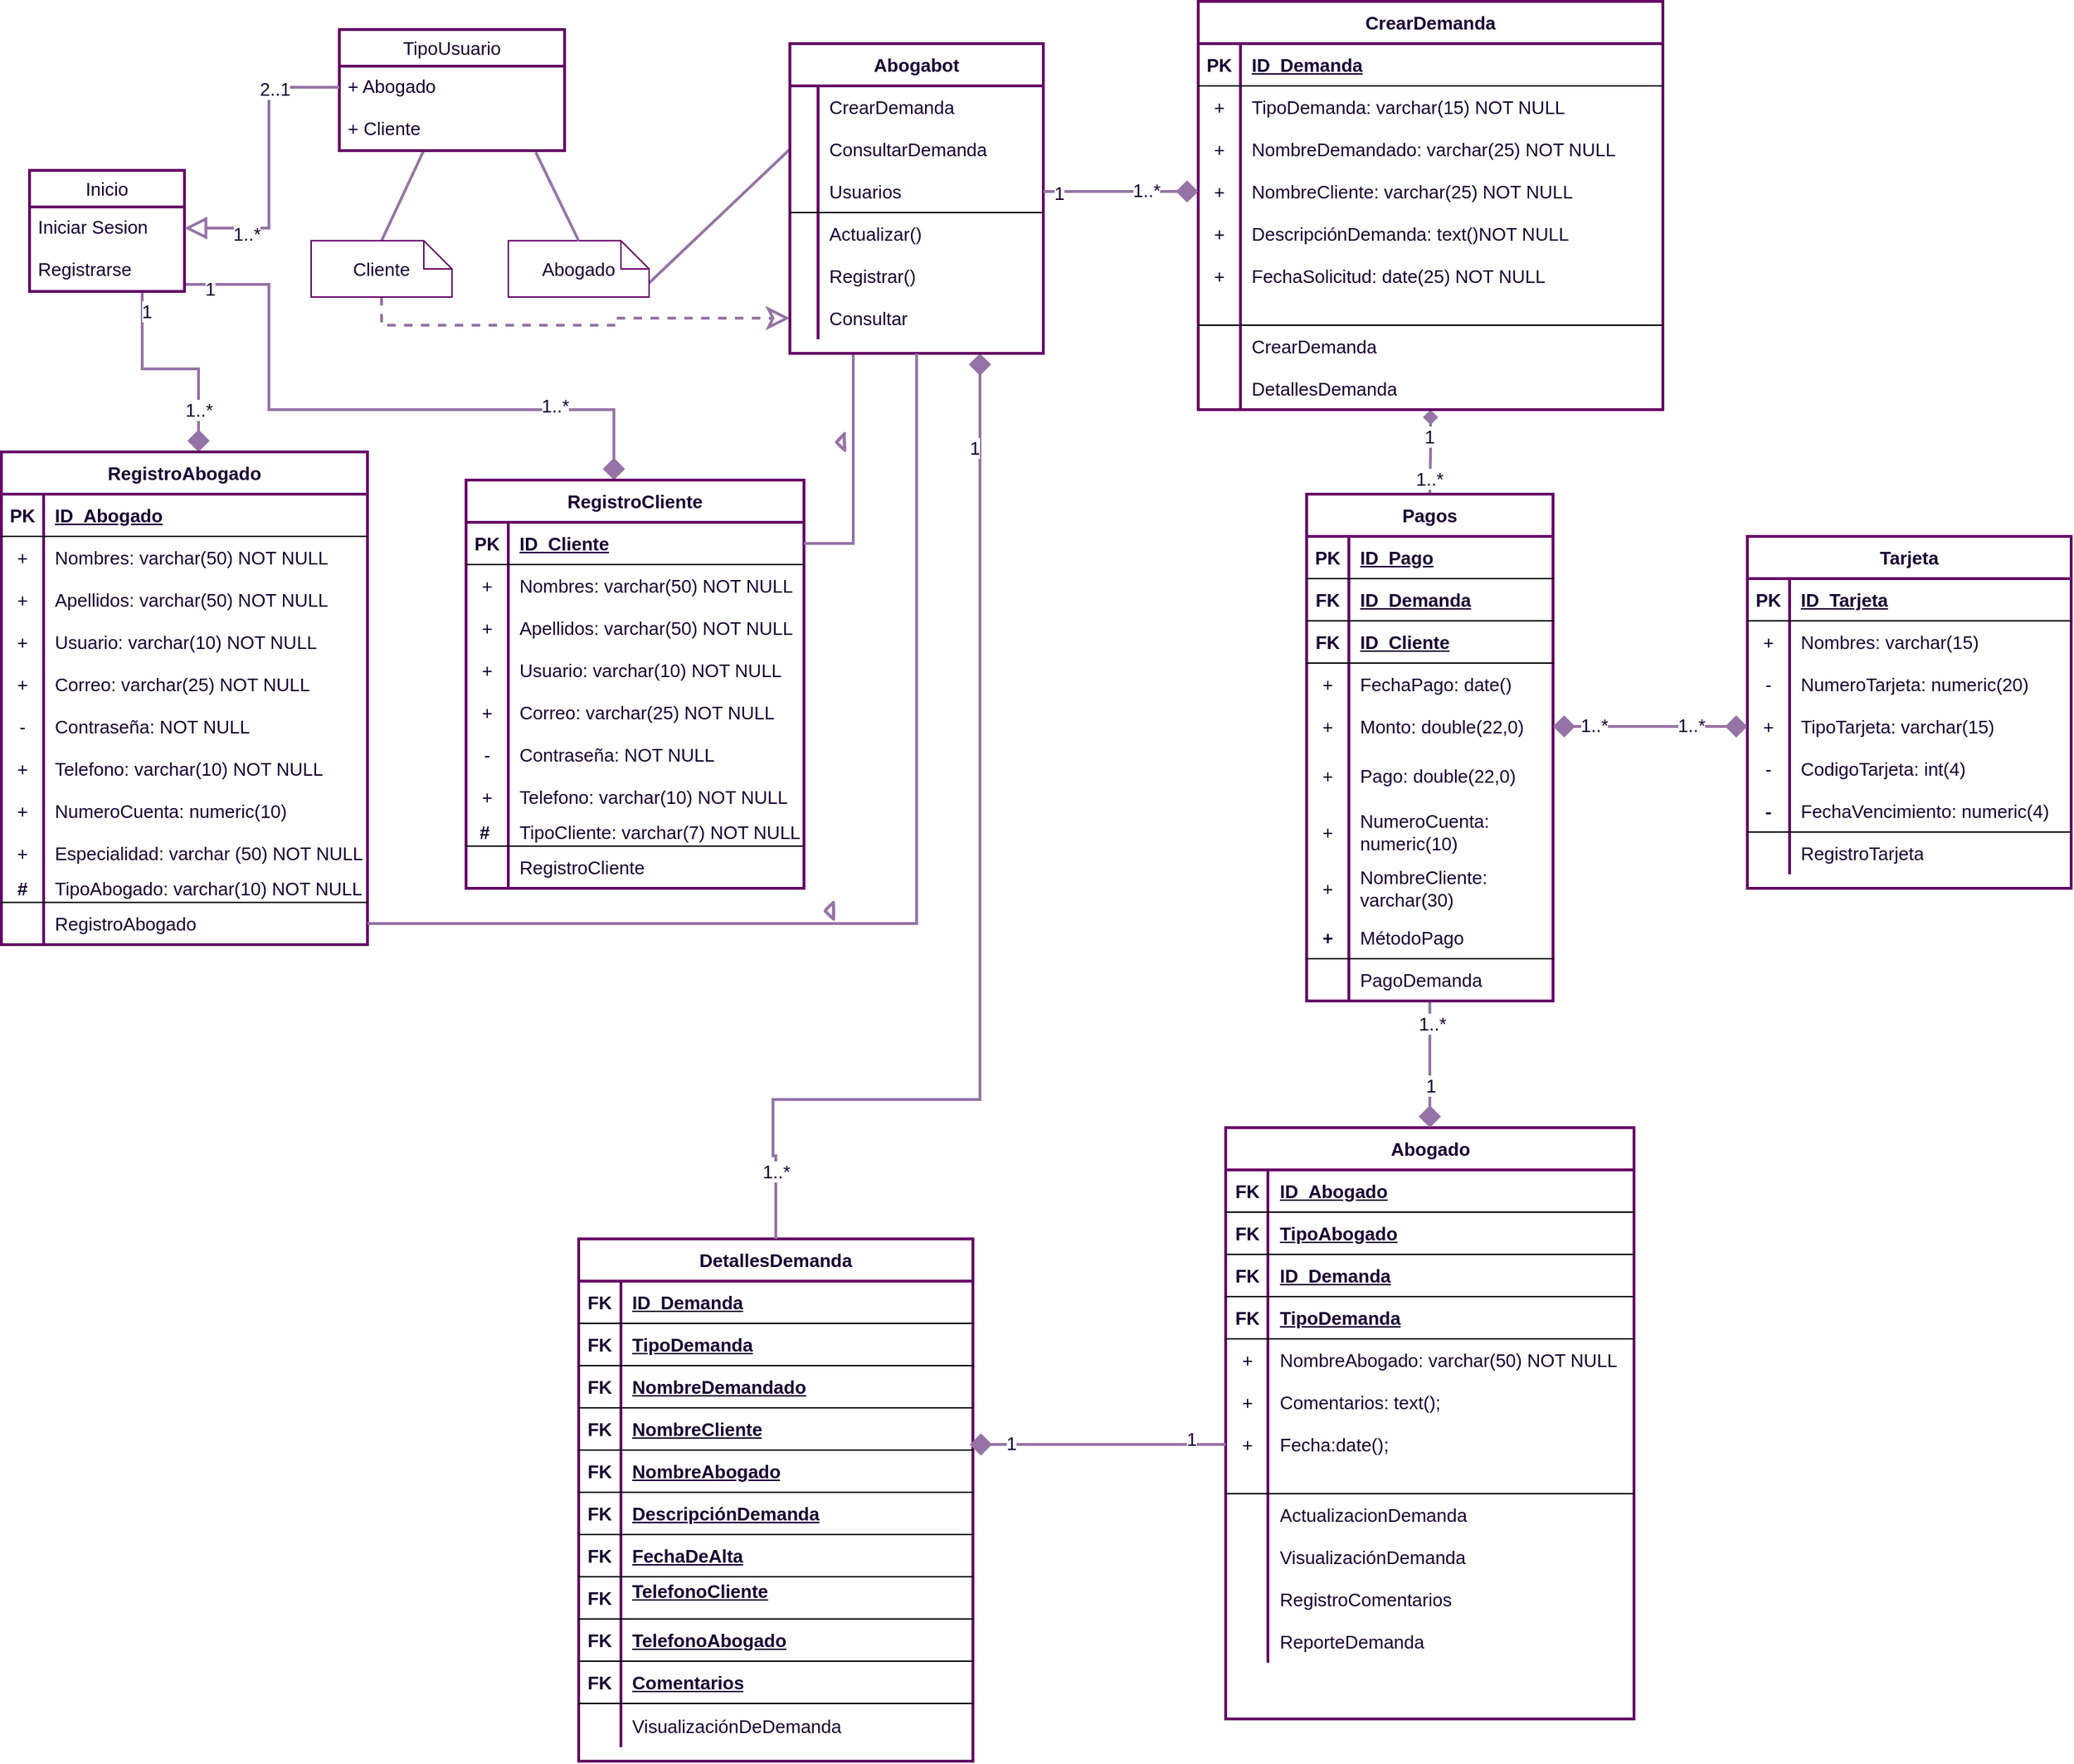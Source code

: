 <mxfile version="16.5.1" type="device"><diagram id="R2lEEEUBdFMjLlhIrx00" name="UML_Abogabot"><mxGraphModel dx="1718" dy="545" grid="1" gridSize="10" guides="1" tooltips="1" connect="1" arrows="1" fold="1" page="1" pageScale="1" pageWidth="850" pageHeight="1100" math="0" shadow="0" extFonts="Permanent Marker^https://fonts.googleapis.com/css?family=Permanent+Marker"><root><mxCell id="0"/><mxCell id="1" parent="0"/><mxCell id="w-ofQeujaj9DHFuzEH0B-38" value="Abogado" style="shape=table;startSize=30;container=1;collapsible=1;childLayout=tableLayout;fixedRows=1;rowLines=0;fontStyle=1;align=center;resizeLast=1;labelBorderColor=none;fontColor=#190033;whiteSpace=wrap;strokeColor=#660066;strokeWidth=2;fontSize=13;" parent="1" vertex="1"><mxGeometry x="529.5" y="1580" width="290" height="420" as="geometry"/></mxCell><mxCell id="w-ofQeujaj9DHFuzEH0B-39" value="" style="shape=partialRectangle;collapsible=0;dropTarget=0;pointerEvents=0;fillColor=none;points=[[0,0.5],[1,0.5]];portConstraint=eastwest;top=0;left=0;right=0;bottom=1;labelBorderColor=none;fontColor=#190033;whiteSpace=wrap;fontSize=13;" parent="w-ofQeujaj9DHFuzEH0B-38" vertex="1"><mxGeometry y="30" width="290" height="30" as="geometry"/></mxCell><mxCell id="w-ofQeujaj9DHFuzEH0B-40" value="FK" style="shape=partialRectangle;overflow=hidden;connectable=0;fillColor=none;top=0;left=0;bottom=0;right=0;fontStyle=1;labelBorderColor=none;fontColor=#190033;whiteSpace=wrap;fontSize=13;" parent="w-ofQeujaj9DHFuzEH0B-39" vertex="1"><mxGeometry width="30" height="30" as="geometry"><mxRectangle width="30" height="30" as="alternateBounds"/></mxGeometry></mxCell><mxCell id="w-ofQeujaj9DHFuzEH0B-41" value="ID_Abogado" style="shape=partialRectangle;overflow=hidden;connectable=0;fillColor=none;top=0;left=0;bottom=0;right=0;align=left;spacingLeft=6;fontStyle=5;labelBorderColor=none;fontColor=#190033;whiteSpace=wrap;fontSize=13;" parent="w-ofQeujaj9DHFuzEH0B-39" vertex="1"><mxGeometry x="30" width="260" height="30" as="geometry"><mxRectangle width="260" height="30" as="alternateBounds"/></mxGeometry></mxCell><mxCell id="w-ofQeujaj9DHFuzEH0B-543" value="" style="shape=partialRectangle;collapsible=0;dropTarget=0;pointerEvents=0;fillColor=none;points=[[0,0.5],[1,0.5]];portConstraint=eastwest;top=0;left=0;right=0;bottom=1;labelBorderColor=none;fontColor=#190033;whiteSpace=wrap;fontSize=13;" parent="w-ofQeujaj9DHFuzEH0B-38" vertex="1"><mxGeometry y="60" width="290" height="30" as="geometry"/></mxCell><mxCell id="w-ofQeujaj9DHFuzEH0B-544" value="FK" style="shape=partialRectangle;overflow=hidden;connectable=0;fillColor=none;top=0;left=0;bottom=0;right=0;fontStyle=1;labelBorderColor=none;fontColor=#190033;whiteSpace=wrap;fontSize=13;" parent="w-ofQeujaj9DHFuzEH0B-543" vertex="1"><mxGeometry width="30" height="30" as="geometry"><mxRectangle width="30" height="30" as="alternateBounds"/></mxGeometry></mxCell><mxCell id="w-ofQeujaj9DHFuzEH0B-545" value="TipoAbogado" style="shape=partialRectangle;overflow=hidden;connectable=0;fillColor=none;top=0;left=0;bottom=0;right=0;align=left;spacingLeft=6;fontStyle=5;labelBorderColor=none;fontColor=#190033;whiteSpace=wrap;fontSize=13;" parent="w-ofQeujaj9DHFuzEH0B-543" vertex="1"><mxGeometry x="30" width="260" height="30" as="geometry"><mxRectangle width="260" height="30" as="alternateBounds"/></mxGeometry></mxCell><mxCell id="w-ofQeujaj9DHFuzEH0B-75" value="" style="shape=partialRectangle;collapsible=0;dropTarget=0;pointerEvents=0;fillColor=none;points=[[0,0.5],[1,0.5]];portConstraint=eastwest;top=0;left=0;right=0;bottom=1;labelBorderColor=none;fontColor=#190033;whiteSpace=wrap;fontSize=13;" parent="w-ofQeujaj9DHFuzEH0B-38" vertex="1"><mxGeometry y="90" width="290" height="30" as="geometry"/></mxCell><mxCell id="w-ofQeujaj9DHFuzEH0B-76" value="FK" style="shape=partialRectangle;overflow=hidden;connectable=0;fillColor=none;top=0;left=0;bottom=0;right=0;fontStyle=1;labelBorderColor=none;fontColor=#190033;whiteSpace=wrap;fontSize=13;" parent="w-ofQeujaj9DHFuzEH0B-75" vertex="1"><mxGeometry width="30" height="30" as="geometry"><mxRectangle width="30" height="30" as="alternateBounds"/></mxGeometry></mxCell><mxCell id="w-ofQeujaj9DHFuzEH0B-77" value="ID_Demanda" style="shape=partialRectangle;overflow=hidden;connectable=0;fillColor=none;top=0;left=0;bottom=0;right=0;align=left;spacingLeft=6;fontStyle=5;labelBorderColor=none;fontColor=#190033;whiteSpace=wrap;fontSize=13;" parent="w-ofQeujaj9DHFuzEH0B-75" vertex="1"><mxGeometry x="30" width="260" height="30" as="geometry"><mxRectangle width="260" height="30" as="alternateBounds"/></mxGeometry></mxCell><mxCell id="w-ofQeujaj9DHFuzEH0B-72" value="" style="shape=partialRectangle;collapsible=0;dropTarget=0;pointerEvents=0;fillColor=none;points=[[0,0.5],[1,0.5]];portConstraint=eastwest;top=0;left=0;right=0;bottom=1;labelBorderColor=none;fontColor=#190033;whiteSpace=wrap;fontSize=13;" parent="w-ofQeujaj9DHFuzEH0B-38" vertex="1"><mxGeometry y="120" width="290" height="30" as="geometry"/></mxCell><mxCell id="w-ofQeujaj9DHFuzEH0B-73" value="FK" style="shape=partialRectangle;overflow=hidden;connectable=0;fillColor=none;top=0;left=0;bottom=0;right=0;fontStyle=1;labelBorderColor=none;fontColor=#190033;whiteSpace=wrap;fontSize=13;" parent="w-ofQeujaj9DHFuzEH0B-72" vertex="1"><mxGeometry width="30" height="30" as="geometry"><mxRectangle width="30" height="30" as="alternateBounds"/></mxGeometry></mxCell><mxCell id="w-ofQeujaj9DHFuzEH0B-74" value="TipoDemanda" style="shape=partialRectangle;overflow=hidden;connectable=0;fillColor=none;top=0;left=0;bottom=0;right=0;align=left;spacingLeft=6;fontStyle=5;labelBorderColor=none;fontColor=#190033;whiteSpace=wrap;fontSize=13;" parent="w-ofQeujaj9DHFuzEH0B-72" vertex="1"><mxGeometry x="30" width="260" height="30" as="geometry"><mxRectangle width="260" height="30" as="alternateBounds"/></mxGeometry></mxCell><mxCell id="w-ofQeujaj9DHFuzEH0B-42" value="" style="shape=partialRectangle;collapsible=0;dropTarget=0;pointerEvents=0;fillColor=none;points=[[0,0.5],[1,0.5]];portConstraint=eastwest;top=0;left=0;right=0;bottom=0;labelBorderColor=none;fontColor=#190033;whiteSpace=wrap;fontSize=13;" parent="w-ofQeujaj9DHFuzEH0B-38" vertex="1"><mxGeometry y="150" width="290" height="30" as="geometry"/></mxCell><mxCell id="w-ofQeujaj9DHFuzEH0B-43" value="+" style="shape=partialRectangle;overflow=hidden;connectable=0;fillColor=none;top=0;left=0;bottom=0;right=0;labelBorderColor=none;fontColor=#190033;whiteSpace=wrap;fontSize=13;" parent="w-ofQeujaj9DHFuzEH0B-42" vertex="1"><mxGeometry width="30" height="30" as="geometry"><mxRectangle width="30" height="30" as="alternateBounds"/></mxGeometry></mxCell><mxCell id="w-ofQeujaj9DHFuzEH0B-44" value="NombreAbogado: varchar(50) NOT NULL" style="shape=partialRectangle;overflow=hidden;connectable=0;fillColor=none;top=0;left=0;bottom=0;right=0;align=left;spacingLeft=6;labelBorderColor=none;fontColor=#190033;whiteSpace=wrap;fontSize=13;" parent="w-ofQeujaj9DHFuzEH0B-42" vertex="1"><mxGeometry x="30" width="260" height="30" as="geometry"><mxRectangle width="260" height="30" as="alternateBounds"/></mxGeometry></mxCell><mxCell id="w-ofQeujaj9DHFuzEH0B-45" value="" style="shape=partialRectangle;collapsible=0;dropTarget=0;pointerEvents=0;fillColor=none;points=[[0,0.5],[1,0.5]];portConstraint=eastwest;top=0;left=0;right=0;bottom=0;labelBorderColor=none;fontColor=#190033;whiteSpace=wrap;fontSize=13;" parent="w-ofQeujaj9DHFuzEH0B-38" vertex="1"><mxGeometry y="180" width="290" height="30" as="geometry"/></mxCell><mxCell id="w-ofQeujaj9DHFuzEH0B-46" value="+" style="shape=partialRectangle;overflow=hidden;connectable=0;fillColor=none;top=0;left=0;bottom=0;right=0;labelBorderColor=none;fontColor=#190033;whiteSpace=wrap;fontSize=13;" parent="w-ofQeujaj9DHFuzEH0B-45" vertex="1"><mxGeometry width="30" height="30" as="geometry"><mxRectangle width="30" height="30" as="alternateBounds"/></mxGeometry></mxCell><mxCell id="w-ofQeujaj9DHFuzEH0B-47" value="Comentarios: text();" style="shape=partialRectangle;overflow=hidden;connectable=0;fillColor=none;top=0;left=0;bottom=0;right=0;align=left;spacingLeft=6;labelBorderColor=none;fontColor=#190033;whiteSpace=wrap;fontSize=13;" parent="w-ofQeujaj9DHFuzEH0B-45" vertex="1"><mxGeometry x="30" width="260" height="30" as="geometry"><mxRectangle width="260" height="30" as="alternateBounds"/></mxGeometry></mxCell><mxCell id="w-ofQeujaj9DHFuzEH0B-421" value="" style="shape=partialRectangle;collapsible=0;dropTarget=0;pointerEvents=0;fillColor=none;points=[[0,0.5],[1,0.5]];portConstraint=eastwest;top=0;left=0;right=0;bottom=0;labelBorderColor=none;fontColor=#190033;whiteSpace=wrap;fontSize=13;" parent="w-ofQeujaj9DHFuzEH0B-38" vertex="1"><mxGeometry y="210" width="290" height="30" as="geometry"/></mxCell><mxCell id="w-ofQeujaj9DHFuzEH0B-422" value="+" style="shape=partialRectangle;overflow=hidden;connectable=0;fillColor=none;top=0;left=0;bottom=0;right=0;labelBorderColor=none;fontColor=#190033;whiteSpace=wrap;fontSize=13;" parent="w-ofQeujaj9DHFuzEH0B-421" vertex="1"><mxGeometry width="30" height="30" as="geometry"><mxRectangle width="30" height="30" as="alternateBounds"/></mxGeometry></mxCell><mxCell id="w-ofQeujaj9DHFuzEH0B-423" value="Fecha:date();" style="shape=partialRectangle;overflow=hidden;connectable=0;fillColor=none;top=0;left=0;bottom=0;right=0;align=left;spacingLeft=6;labelBorderColor=none;fontColor=#190033;whiteSpace=wrap;fontSize=13;" parent="w-ofQeujaj9DHFuzEH0B-421" vertex="1"><mxGeometry x="30" width="260" height="30" as="geometry"><mxRectangle width="260" height="30" as="alternateBounds"/></mxGeometry></mxCell><mxCell id="w-ofQeujaj9DHFuzEH0B-57" value="" style="shape=partialRectangle;collapsible=0;dropTarget=0;pointerEvents=0;fillColor=none;points=[[0,0.5],[1,0.5]];portConstraint=eastwest;top=0;left=0;right=0;bottom=1;labelBorderColor=none;fontColor=#190033;whiteSpace=wrap;fontSize=13;" parent="w-ofQeujaj9DHFuzEH0B-38" vertex="1"><mxGeometry y="240" width="290" height="20" as="geometry"/></mxCell><mxCell id="w-ofQeujaj9DHFuzEH0B-58" value="" style="shape=partialRectangle;overflow=hidden;connectable=0;fillColor=none;top=0;left=0;bottom=0;right=0;fontStyle=1;labelBorderColor=none;fontColor=#190033;whiteSpace=wrap;fontSize=13;" parent="w-ofQeujaj9DHFuzEH0B-57" vertex="1"><mxGeometry width="30" height="20" as="geometry"><mxRectangle width="30" height="20" as="alternateBounds"/></mxGeometry></mxCell><mxCell id="w-ofQeujaj9DHFuzEH0B-59" value="" style="shape=partialRectangle;overflow=hidden;connectable=0;fillColor=none;top=0;left=0;bottom=0;right=0;align=left;spacingLeft=6;fontStyle=5;labelBorderColor=none;fontColor=#190033;whiteSpace=wrap;fontSize=13;" parent="w-ofQeujaj9DHFuzEH0B-57" vertex="1"><mxGeometry x="30" width="260" height="20" as="geometry"><mxRectangle width="260" height="20" as="alternateBounds"/></mxGeometry></mxCell><mxCell id="w-ofQeujaj9DHFuzEH0B-60" value="" style="shape=partialRectangle;collapsible=0;dropTarget=0;pointerEvents=0;fillColor=none;points=[[0,0.5],[1,0.5]];portConstraint=eastwest;top=0;left=0;right=0;bottom=0;labelBorderColor=none;fontColor=#190033;whiteSpace=wrap;fontSize=13;" parent="w-ofQeujaj9DHFuzEH0B-38" vertex="1"><mxGeometry y="260" width="290" height="30" as="geometry"/></mxCell><mxCell id="w-ofQeujaj9DHFuzEH0B-61" value="" style="shape=partialRectangle;overflow=hidden;connectable=0;fillColor=none;top=0;left=0;bottom=0;right=0;labelBorderColor=none;fontColor=#190033;whiteSpace=wrap;fontSize=13;" parent="w-ofQeujaj9DHFuzEH0B-60" vertex="1"><mxGeometry width="30" height="30" as="geometry"><mxRectangle width="30" height="30" as="alternateBounds"/></mxGeometry></mxCell><mxCell id="w-ofQeujaj9DHFuzEH0B-62" value="ActualizacionDemanda" style="shape=partialRectangle;overflow=hidden;connectable=0;fillColor=none;top=0;left=0;bottom=0;right=0;align=left;spacingLeft=6;labelBorderColor=none;fontColor=#190033;whiteSpace=wrap;fontSize=13;" parent="w-ofQeujaj9DHFuzEH0B-60" vertex="1"><mxGeometry x="30" width="260" height="30" as="geometry"><mxRectangle width="260" height="30" as="alternateBounds"/></mxGeometry></mxCell><mxCell id="w-ofQeujaj9DHFuzEH0B-63" value="" style="shape=partialRectangle;collapsible=0;dropTarget=0;pointerEvents=0;fillColor=none;points=[[0,0.5],[1,0.5]];portConstraint=eastwest;top=0;left=0;right=0;bottom=0;labelBorderColor=none;fontColor=#190033;whiteSpace=wrap;fontSize=13;" parent="w-ofQeujaj9DHFuzEH0B-38" vertex="1"><mxGeometry y="290" width="290" height="30" as="geometry"/></mxCell><mxCell id="w-ofQeujaj9DHFuzEH0B-64" value="" style="shape=partialRectangle;overflow=hidden;connectable=0;fillColor=none;top=0;left=0;bottom=0;right=0;labelBorderColor=none;fontColor=#190033;whiteSpace=wrap;fontSize=13;" parent="w-ofQeujaj9DHFuzEH0B-63" vertex="1"><mxGeometry width="30" height="30" as="geometry"><mxRectangle width="30" height="30" as="alternateBounds"/></mxGeometry></mxCell><mxCell id="w-ofQeujaj9DHFuzEH0B-65" value="VisualizaciónDemanda" style="shape=partialRectangle;overflow=hidden;connectable=0;fillColor=none;top=0;left=0;bottom=0;right=0;align=left;spacingLeft=6;labelBorderColor=none;fontColor=#190033;whiteSpace=wrap;fontSize=13;" parent="w-ofQeujaj9DHFuzEH0B-63" vertex="1"><mxGeometry x="30" width="260" height="30" as="geometry"><mxRectangle width="260" height="30" as="alternateBounds"/></mxGeometry></mxCell><mxCell id="w-ofQeujaj9DHFuzEH0B-66" value="" style="shape=partialRectangle;collapsible=0;dropTarget=0;pointerEvents=0;fillColor=none;points=[[0,0.5],[1,0.5]];portConstraint=eastwest;top=0;left=0;right=0;bottom=0;labelBorderColor=none;fontColor=#190033;whiteSpace=wrap;fontSize=13;" parent="w-ofQeujaj9DHFuzEH0B-38" vertex="1"><mxGeometry y="320" width="290" height="30" as="geometry"/></mxCell><mxCell id="w-ofQeujaj9DHFuzEH0B-67" value="" style="shape=partialRectangle;overflow=hidden;connectable=0;fillColor=none;top=0;left=0;bottom=0;right=0;labelBorderColor=none;fontColor=#190033;whiteSpace=wrap;fontSize=13;" parent="w-ofQeujaj9DHFuzEH0B-66" vertex="1"><mxGeometry width="30" height="30" as="geometry"><mxRectangle width="30" height="30" as="alternateBounds"/></mxGeometry></mxCell><mxCell id="w-ofQeujaj9DHFuzEH0B-68" value="RegistroComentarios" style="shape=partialRectangle;overflow=hidden;connectable=0;fillColor=none;top=0;left=0;bottom=0;right=0;align=left;spacingLeft=6;labelBorderColor=none;fontColor=#190033;whiteSpace=wrap;fontSize=13;" parent="w-ofQeujaj9DHFuzEH0B-66" vertex="1"><mxGeometry x="30" width="260" height="30" as="geometry"><mxRectangle width="260" height="30" as="alternateBounds"/></mxGeometry></mxCell><mxCell id="w-ofQeujaj9DHFuzEH0B-69" value="" style="shape=partialRectangle;collapsible=0;dropTarget=0;pointerEvents=0;fillColor=none;points=[[0,0.5],[1,0.5]];portConstraint=eastwest;top=0;left=0;right=0;bottom=0;labelBorderColor=none;fontColor=#190033;whiteSpace=wrap;fontSize=13;" parent="w-ofQeujaj9DHFuzEH0B-38" vertex="1"><mxGeometry y="350" width="290" height="30" as="geometry"/></mxCell><mxCell id="w-ofQeujaj9DHFuzEH0B-70" value="" style="shape=partialRectangle;overflow=hidden;connectable=0;fillColor=none;top=0;left=0;bottom=0;right=0;labelBorderColor=none;fontColor=#190033;whiteSpace=wrap;fontSize=13;" parent="w-ofQeujaj9DHFuzEH0B-69" vertex="1"><mxGeometry width="30" height="30" as="geometry"><mxRectangle width="30" height="30" as="alternateBounds"/></mxGeometry></mxCell><mxCell id="w-ofQeujaj9DHFuzEH0B-71" value="ReporteDemanda" style="shape=partialRectangle;overflow=hidden;connectable=0;fillColor=none;top=0;left=0;bottom=0;right=0;align=left;spacingLeft=6;labelBorderColor=none;fontColor=#190033;whiteSpace=wrap;fontSize=13;" parent="w-ofQeujaj9DHFuzEH0B-69" vertex="1"><mxGeometry x="30" width="260" height="30" as="geometry"><mxRectangle width="260" height="30" as="alternateBounds"/></mxGeometry></mxCell><mxCell id="w-ofQeujaj9DHFuzEH0B-497" style="edgeStyle=orthogonalEdgeStyle;rounded=0;orthogonalLoop=1;jettySize=auto;html=1;endArrow=diamond;endFill=1;endSize=11;exitX=1;exitY=0.5;exitDx=0;exitDy=0;labelBorderColor=none;fontColor=#190033;fillColor=#e1d5e7;strokeColor=#9673a6;strokeWidth=2;fontSize=13;" parent="1" source="w-ofQeujaj9DHFuzEH0B-173" target="w-ofQeujaj9DHFuzEH0B-213" edge="1"><mxGeometry relative="1" as="geometry"><Array as="points"><mxPoint x="-150" y="981"/><mxPoint x="-150" y="1070"/><mxPoint x="95" y="1070"/></Array></mxGeometry></mxCell><mxCell id="w-ofQeujaj9DHFuzEH0B-553" value="1" style="edgeLabel;html=1;align=center;verticalAlign=middle;resizable=0;points=[];fontSize=13;labelBorderColor=none;fontColor=#190033;" parent="w-ofQeujaj9DHFuzEH0B-497" vertex="1" connectable="0"><mxGeometry x="-0.878" y="-3" relative="1" as="geometry"><mxPoint as="offset"/></mxGeometry></mxCell><mxCell id="w-ofQeujaj9DHFuzEH0B-554" value="1..*" style="edgeLabel;html=1;align=center;verticalAlign=middle;resizable=0;points=[];fontSize=13;labelBorderColor=none;fontColor=#190033;" parent="w-ofQeujaj9DHFuzEH0B-497" vertex="1" connectable="0"><mxGeometry x="0.592" y="3" relative="1" as="geometry"><mxPoint as="offset"/></mxGeometry></mxCell><mxCell id="w-ofQeujaj9DHFuzEH0B-548" style="edgeStyle=orthogonalEdgeStyle;rounded=0;orthogonalLoop=1;jettySize=auto;html=1;endArrow=diamond;endFill=1;endSize=11;labelBorderColor=none;fontColor=#190033;fillColor=#e1d5e7;strokeColor=#9673a6;strokeWidth=2;fontSize=13;" parent="1" source="w-ofQeujaj9DHFuzEH0B-171" target="w-ofQeujaj9DHFuzEH0B-459" edge="1"><mxGeometry relative="1" as="geometry"><Array as="points"><mxPoint x="-240" y="1041"/><mxPoint x="-200" y="1041"/></Array></mxGeometry></mxCell><mxCell id="w-ofQeujaj9DHFuzEH0B-551" value="1..*" style="edgeLabel;html=1;align=center;verticalAlign=middle;resizable=0;points=[];fontSize=13;labelBorderColor=none;fontColor=#190033;" parent="w-ofQeujaj9DHFuzEH0B-548" vertex="1" connectable="0"><mxGeometry x="-0.837" relative="1" as="geometry"><mxPoint x="40" y="71" as="offset"/></mxGeometry></mxCell><mxCell id="w-ofQeujaj9DHFuzEH0B-552" value="1" style="edgeLabel;html=1;align=center;verticalAlign=middle;resizable=0;points=[];fontSize=13;labelBorderColor=none;fontColor=#190033;" parent="w-ofQeujaj9DHFuzEH0B-548" vertex="1" connectable="0"><mxGeometry x="-0.822" y="3" relative="1" as="geometry"><mxPoint as="offset"/></mxGeometry></mxCell><mxCell id="w-ofQeujaj9DHFuzEH0B-171" value="Inicio" style="swimlane;fontStyle=0;childLayout=stackLayout;horizontal=1;startSize=26;horizontalStack=0;resizeParent=1;resizeParentMax=0;resizeLast=0;collapsible=1;marginBottom=0;align=center;fontSize=13;labelBorderColor=none;fontColor=#190033;whiteSpace=wrap;strokeWidth=2;strokeColor=#660066;" parent="1" vertex="1"><mxGeometry x="-320" y="900" width="110" height="86" as="geometry"><mxRectangle x="-320" y="900" width="60" height="26" as="alternateBounds"/></mxGeometry></mxCell><mxCell id="w-ofQeujaj9DHFuzEH0B-172" value="Iniciar Sesion" style="text;strokeColor=none;fillColor=none;spacingLeft=4;spacingRight=4;overflow=hidden;rotatable=0;points=[[0,0.5],[1,0.5]];portConstraint=eastwest;fontSize=13;labelBorderColor=none;fontColor=#190033;whiteSpace=wrap;" parent="w-ofQeujaj9DHFuzEH0B-171" vertex="1"><mxGeometry y="26" width="110" height="30" as="geometry"/></mxCell><mxCell id="w-ofQeujaj9DHFuzEH0B-173" value="Registrarse" style="text;strokeColor=none;fillColor=none;spacingLeft=4;spacingRight=4;overflow=hidden;rotatable=0;points=[[0,0.5],[1,0.5]];portConstraint=eastwest;fontSize=13;labelBorderColor=none;fontColor=#190033;whiteSpace=wrap;" parent="w-ofQeujaj9DHFuzEH0B-171" vertex="1"><mxGeometry y="56" width="110" height="30" as="geometry"/></mxCell><mxCell id="w-ofQeujaj9DHFuzEH0B-213" value="RegistroCliente" style="shape=table;startSize=30;container=1;collapsible=1;childLayout=tableLayout;fixedRows=1;rowLines=0;fontStyle=1;align=center;resizeLast=1;labelBorderColor=none;fontColor=#190033;whiteSpace=wrap;strokeWidth=2;strokeColor=#660066;fontSize=13;" parent="1" vertex="1"><mxGeometry x="-10" y="1120" width="240" height="290" as="geometry"/></mxCell><mxCell id="w-ofQeujaj9DHFuzEH0B-214" value="" style="shape=partialRectangle;collapsible=0;dropTarget=0;pointerEvents=0;fillColor=none;points=[[0,0.5],[1,0.5]];portConstraint=eastwest;top=0;left=0;right=0;bottom=1;labelBorderColor=none;fontColor=#190033;whiteSpace=wrap;fontSize=13;" parent="w-ofQeujaj9DHFuzEH0B-213" vertex="1"><mxGeometry y="30" width="240" height="30" as="geometry"/></mxCell><mxCell id="w-ofQeujaj9DHFuzEH0B-215" value="PK" style="shape=partialRectangle;overflow=hidden;connectable=0;fillColor=none;top=0;left=0;bottom=0;right=0;fontStyle=1;labelBorderColor=none;fontColor=#190033;whiteSpace=wrap;fontSize=13;" parent="w-ofQeujaj9DHFuzEH0B-214" vertex="1"><mxGeometry width="30" height="30" as="geometry"><mxRectangle width="30" height="30" as="alternateBounds"/></mxGeometry></mxCell><mxCell id="w-ofQeujaj9DHFuzEH0B-216" value="ID_Cliente" style="shape=partialRectangle;overflow=hidden;connectable=0;fillColor=none;top=0;left=0;bottom=0;right=0;align=left;spacingLeft=6;fontStyle=5;labelBorderColor=none;fontColor=#190033;whiteSpace=wrap;fontSize=13;" parent="w-ofQeujaj9DHFuzEH0B-214" vertex="1"><mxGeometry x="30" width="210" height="30" as="geometry"><mxRectangle width="210" height="30" as="alternateBounds"/></mxGeometry></mxCell><mxCell id="w-ofQeujaj9DHFuzEH0B-220" value="" style="shape=partialRectangle;collapsible=0;dropTarget=0;pointerEvents=0;fillColor=none;points=[[0,0.5],[1,0.5]];portConstraint=eastwest;top=0;left=0;right=0;bottom=0;labelBorderColor=none;fontColor=#190033;whiteSpace=wrap;fontSize=13;" parent="w-ofQeujaj9DHFuzEH0B-213" vertex="1"><mxGeometry y="60" width="240" height="30" as="geometry"/></mxCell><mxCell id="w-ofQeujaj9DHFuzEH0B-221" value="+" style="shape=partialRectangle;overflow=hidden;connectable=0;fillColor=none;top=0;left=0;bottom=0;right=0;labelBorderColor=none;fontColor=#190033;whiteSpace=wrap;fontSize=13;" parent="w-ofQeujaj9DHFuzEH0B-220" vertex="1"><mxGeometry width="30" height="30" as="geometry"><mxRectangle width="30" height="30" as="alternateBounds"/></mxGeometry></mxCell><mxCell id="w-ofQeujaj9DHFuzEH0B-222" value="Nombres: varchar(50) NOT NULL" style="shape=partialRectangle;overflow=hidden;connectable=0;fillColor=none;top=0;left=0;bottom=0;right=0;align=left;spacingLeft=6;labelBorderColor=none;fontColor=#190033;whiteSpace=wrap;fontSize=13;" parent="w-ofQeujaj9DHFuzEH0B-220" vertex="1"><mxGeometry x="30" width="210" height="30" as="geometry"><mxRectangle width="210" height="30" as="alternateBounds"/></mxGeometry></mxCell><mxCell id="w-ofQeujaj9DHFuzEH0B-223" value="" style="shape=partialRectangle;collapsible=0;dropTarget=0;pointerEvents=0;fillColor=none;points=[[0,0.5],[1,0.5]];portConstraint=eastwest;top=0;left=0;right=0;bottom=0;labelBorderColor=none;fontColor=#190033;whiteSpace=wrap;fontSize=13;" parent="w-ofQeujaj9DHFuzEH0B-213" vertex="1"><mxGeometry y="90" width="240" height="30" as="geometry"/></mxCell><mxCell id="w-ofQeujaj9DHFuzEH0B-224" value="+" style="shape=partialRectangle;overflow=hidden;connectable=0;fillColor=none;top=0;left=0;bottom=0;right=0;labelBorderColor=none;fontColor=#190033;whiteSpace=wrap;fontSize=13;" parent="w-ofQeujaj9DHFuzEH0B-223" vertex="1"><mxGeometry width="30" height="30" as="geometry"><mxRectangle width="30" height="30" as="alternateBounds"/></mxGeometry></mxCell><mxCell id="w-ofQeujaj9DHFuzEH0B-225" value="Apellidos: varchar(50) NOT NULL" style="shape=partialRectangle;overflow=hidden;connectable=0;fillColor=none;top=0;left=0;bottom=0;right=0;align=left;spacingLeft=6;labelBorderColor=none;fontColor=#190033;whiteSpace=wrap;fontSize=13;" parent="w-ofQeujaj9DHFuzEH0B-223" vertex="1"><mxGeometry x="30" width="210" height="30" as="geometry"><mxRectangle width="210" height="30" as="alternateBounds"/></mxGeometry></mxCell><mxCell id="w-ofQeujaj9DHFuzEH0B-226" value="" style="shape=partialRectangle;collapsible=0;dropTarget=0;pointerEvents=0;fillColor=none;points=[[0,0.5],[1,0.5]];portConstraint=eastwest;top=0;left=0;right=0;bottom=0;labelBorderColor=none;fontColor=#190033;whiteSpace=wrap;fontSize=13;" parent="w-ofQeujaj9DHFuzEH0B-213" vertex="1"><mxGeometry y="120" width="240" height="30" as="geometry"/></mxCell><mxCell id="w-ofQeujaj9DHFuzEH0B-227" value="+" style="shape=partialRectangle;overflow=hidden;connectable=0;fillColor=none;top=0;left=0;bottom=0;right=0;labelBorderColor=none;fontColor=#190033;whiteSpace=wrap;fontSize=13;" parent="w-ofQeujaj9DHFuzEH0B-226" vertex="1"><mxGeometry width="30" height="30" as="geometry"><mxRectangle width="30" height="30" as="alternateBounds"/></mxGeometry></mxCell><mxCell id="w-ofQeujaj9DHFuzEH0B-228" value="Usuario: varchar(10) NOT NULL" style="shape=partialRectangle;overflow=hidden;connectable=0;fillColor=none;top=0;left=0;bottom=0;right=0;align=left;spacingLeft=6;labelBorderColor=none;fontColor=#190033;whiteSpace=wrap;fontSize=13;" parent="w-ofQeujaj9DHFuzEH0B-226" vertex="1"><mxGeometry x="30" width="210" height="30" as="geometry"><mxRectangle width="210" height="30" as="alternateBounds"/></mxGeometry></mxCell><mxCell id="w-ofQeujaj9DHFuzEH0B-229" value="" style="shape=partialRectangle;collapsible=0;dropTarget=0;pointerEvents=0;fillColor=none;points=[[0,0.5],[1,0.5]];portConstraint=eastwest;top=0;left=0;right=0;bottom=0;labelBorderColor=none;fontColor=#190033;whiteSpace=wrap;fontSize=13;" parent="w-ofQeujaj9DHFuzEH0B-213" vertex="1"><mxGeometry y="150" width="240" height="30" as="geometry"/></mxCell><mxCell id="w-ofQeujaj9DHFuzEH0B-230" value="+" style="shape=partialRectangle;overflow=hidden;connectable=0;fillColor=none;top=0;left=0;bottom=0;right=0;labelBorderColor=none;fontColor=#190033;whiteSpace=wrap;fontSize=13;" parent="w-ofQeujaj9DHFuzEH0B-229" vertex="1"><mxGeometry width="30" height="30" as="geometry"><mxRectangle width="30" height="30" as="alternateBounds"/></mxGeometry></mxCell><mxCell id="w-ofQeujaj9DHFuzEH0B-231" value="Correo: varchar(25) NOT NULL" style="shape=partialRectangle;overflow=hidden;connectable=0;fillColor=none;top=0;left=0;bottom=0;right=0;align=left;spacingLeft=6;labelBorderColor=none;fontColor=#190033;whiteSpace=wrap;fontSize=13;" parent="w-ofQeujaj9DHFuzEH0B-229" vertex="1"><mxGeometry x="30" width="210" height="30" as="geometry"><mxRectangle width="210" height="30" as="alternateBounds"/></mxGeometry></mxCell><mxCell id="w-ofQeujaj9DHFuzEH0B-232" value="" style="shape=partialRectangle;collapsible=0;dropTarget=0;pointerEvents=0;fillColor=none;points=[[0,0.5],[1,0.5]];portConstraint=eastwest;top=0;left=0;right=0;bottom=0;labelBorderColor=none;fontColor=#190033;whiteSpace=wrap;fontSize=13;" parent="w-ofQeujaj9DHFuzEH0B-213" vertex="1"><mxGeometry y="180" width="240" height="30" as="geometry"/></mxCell><mxCell id="w-ofQeujaj9DHFuzEH0B-233" value="-" style="shape=partialRectangle;overflow=hidden;connectable=0;fillColor=none;top=0;left=0;bottom=0;right=0;labelBorderColor=none;fontColor=#190033;whiteSpace=wrap;fontSize=13;" parent="w-ofQeujaj9DHFuzEH0B-232" vertex="1"><mxGeometry width="30" height="30" as="geometry"><mxRectangle width="30" height="30" as="alternateBounds"/></mxGeometry></mxCell><mxCell id="w-ofQeujaj9DHFuzEH0B-234" value="Contraseña: NOT NULL" style="shape=partialRectangle;overflow=hidden;connectable=0;fillColor=none;top=0;left=0;bottom=0;right=0;align=left;spacingLeft=6;labelBorderColor=none;fontColor=#190033;whiteSpace=wrap;fontSize=13;" parent="w-ofQeujaj9DHFuzEH0B-232" vertex="1"><mxGeometry x="30" width="210" height="30" as="geometry"><mxRectangle width="210" height="30" as="alternateBounds"/></mxGeometry></mxCell><mxCell id="w-ofQeujaj9DHFuzEH0B-235" value="" style="shape=partialRectangle;collapsible=0;dropTarget=0;pointerEvents=0;fillColor=none;points=[[0,0.5],[1,0.5]];portConstraint=eastwest;top=0;left=0;right=0;bottom=0;labelBorderColor=none;fontColor=#190033;whiteSpace=wrap;fontSize=13;" parent="w-ofQeujaj9DHFuzEH0B-213" vertex="1"><mxGeometry y="210" width="240" height="30" as="geometry"/></mxCell><mxCell id="w-ofQeujaj9DHFuzEH0B-236" value="+" style="shape=partialRectangle;overflow=hidden;connectable=0;fillColor=none;top=0;left=0;bottom=0;right=0;labelBorderColor=none;fontColor=#190033;whiteSpace=wrap;fontSize=13;" parent="w-ofQeujaj9DHFuzEH0B-235" vertex="1"><mxGeometry width="30" height="30" as="geometry"><mxRectangle width="30" height="30" as="alternateBounds"/></mxGeometry></mxCell><mxCell id="w-ofQeujaj9DHFuzEH0B-237" value="Telefono: varchar(10) NOT NULL" style="shape=partialRectangle;overflow=hidden;connectable=0;fillColor=none;top=0;left=0;bottom=0;right=0;align=left;spacingLeft=6;labelBorderColor=none;fontColor=#190033;whiteSpace=wrap;fontSize=13;" parent="w-ofQeujaj9DHFuzEH0B-235" vertex="1"><mxGeometry x="30" width="210" height="30" as="geometry"><mxRectangle width="210" height="30" as="alternateBounds"/></mxGeometry></mxCell><mxCell id="w-ofQeujaj9DHFuzEH0B-238" value="" style="shape=partialRectangle;collapsible=0;dropTarget=0;pointerEvents=0;fillColor=none;points=[[0,0.5],[1,0.5]];portConstraint=eastwest;top=0;left=0;right=0;bottom=1;labelBorderColor=none;fontColor=#190033;whiteSpace=wrap;fontSize=13;" parent="w-ofQeujaj9DHFuzEH0B-213" vertex="1"><mxGeometry y="240" width="240" height="20" as="geometry"/></mxCell><mxCell id="w-ofQeujaj9DHFuzEH0B-239" value="# " style="shape=partialRectangle;overflow=hidden;connectable=0;fillColor=none;top=0;left=0;bottom=0;right=0;fontStyle=1;labelBorderColor=none;fontColor=#190033;whiteSpace=wrap;fontSize=13;" parent="w-ofQeujaj9DHFuzEH0B-238" vertex="1"><mxGeometry width="30" height="20" as="geometry"><mxRectangle width="30" height="20" as="alternateBounds"/></mxGeometry></mxCell><mxCell id="w-ofQeujaj9DHFuzEH0B-240" value="TipoCliente: varchar(7) NOT NULL" style="shape=partialRectangle;overflow=hidden;connectable=0;fillColor=none;top=0;left=0;bottom=0;right=0;align=left;spacingLeft=6;fontStyle=0;labelBorderColor=none;fontColor=#190033;whiteSpace=wrap;fontSize=13;" parent="w-ofQeujaj9DHFuzEH0B-238" vertex="1"><mxGeometry x="30" width="210" height="20" as="geometry"><mxRectangle width="210" height="20" as="alternateBounds"/></mxGeometry></mxCell><mxCell id="w-ofQeujaj9DHFuzEH0B-241" value="" style="shape=partialRectangle;collapsible=0;dropTarget=0;pointerEvents=0;fillColor=none;points=[[0,0.5],[1,0.5]];portConstraint=eastwest;top=0;left=0;right=0;bottom=0;labelBorderColor=none;fontColor=#190033;whiteSpace=wrap;fontSize=13;" parent="w-ofQeujaj9DHFuzEH0B-213" vertex="1"><mxGeometry y="260" width="240" height="30" as="geometry"/></mxCell><mxCell id="w-ofQeujaj9DHFuzEH0B-242" value="" style="shape=partialRectangle;overflow=hidden;connectable=0;fillColor=none;top=0;left=0;bottom=0;right=0;labelBorderColor=none;fontColor=#190033;whiteSpace=wrap;fontSize=13;" parent="w-ofQeujaj9DHFuzEH0B-241" vertex="1"><mxGeometry width="30" height="30" as="geometry"><mxRectangle width="30" height="30" as="alternateBounds"/></mxGeometry></mxCell><mxCell id="w-ofQeujaj9DHFuzEH0B-243" value="RegistroCliente" style="shape=partialRectangle;overflow=hidden;connectable=0;fillColor=none;top=0;left=0;bottom=0;right=0;align=left;spacingLeft=6;labelBorderColor=none;fontColor=#190033;whiteSpace=wrap;fontSize=13;" parent="w-ofQeujaj9DHFuzEH0B-241" vertex="1"><mxGeometry x="30" width="210" height="30" as="geometry"><mxRectangle width="210" height="30" as="alternateBounds"/></mxGeometry></mxCell><mxCell id="w-ofQeujaj9DHFuzEH0B-417" style="edgeStyle=orthogonalEdgeStyle;rounded=0;orthogonalLoop=1;jettySize=auto;html=1;entryX=0.5;entryY=0;entryDx=0;entryDy=0;endArrow=none;endFill=0;endSize=11;startArrow=diamond;startFill=1;labelBorderColor=none;fontColor=#190033;fillColor=#e1d5e7;strokeColor=#9673a6;strokeWidth=2;fontSize=13;" parent="1" source="w-ofQeujaj9DHFuzEH0B-294" target="w-ofQeujaj9DHFuzEH0B-395" edge="1"><mxGeometry relative="1" as="geometry"/></mxCell><mxCell id="w-ofQeujaj9DHFuzEH0B-558" value="1" style="edgeLabel;html=1;align=center;verticalAlign=middle;resizable=0;points=[];fontSize=13;labelBorderColor=none;fontColor=#190033;" parent="w-ofQeujaj9DHFuzEH0B-417" vertex="1" connectable="0"><mxGeometry x="-0.394" y="-1" relative="1" as="geometry"><mxPoint as="offset"/></mxGeometry></mxCell><mxCell id="w-ofQeujaj9DHFuzEH0B-559" value="1..*" style="edgeLabel;html=1;align=center;verticalAlign=middle;resizable=0;points=[];fontSize=13;labelBorderColor=none;fontColor=#190033;" parent="w-ofQeujaj9DHFuzEH0B-417" vertex="1" connectable="0"><mxGeometry x="0.634" y="-1" relative="1" as="geometry"><mxPoint as="offset"/></mxGeometry></mxCell><mxCell id="w-ofQeujaj9DHFuzEH0B-294" value="CrearDemanda" style="shape=table;startSize=30;container=1;collapsible=1;childLayout=tableLayout;fixedRows=1;rowLines=0;fontStyle=1;align=center;resizeLast=1;labelBorderColor=none;fontColor=#190033;strokeColor=#660066;strokeWidth=2;whiteSpace=wrap;fontSize=13;" parent="1" vertex="1"><mxGeometry x="510" y="780" width="330" height="290" as="geometry"/></mxCell><mxCell id="w-ofQeujaj9DHFuzEH0B-295" value="" style="shape=tableRow;horizontal=0;startSize=0;swimlaneHead=0;swimlaneBody=0;fillColor=none;collapsible=0;dropTarget=0;points=[[0,0.5],[1,0.5]];portConstraint=eastwest;top=0;left=0;right=0;bottom=1;labelBorderColor=none;fontColor=#190033;whiteSpace=wrap;fontSize=13;" parent="w-ofQeujaj9DHFuzEH0B-294" vertex="1"><mxGeometry y="30" width="330" height="30" as="geometry"/></mxCell><mxCell id="w-ofQeujaj9DHFuzEH0B-296" value="PK" style="shape=partialRectangle;connectable=0;fillColor=none;top=0;left=0;bottom=0;right=0;fontStyle=1;overflow=hidden;labelBorderColor=none;fontColor=#190033;whiteSpace=wrap;fontSize=13;" parent="w-ofQeujaj9DHFuzEH0B-295" vertex="1"><mxGeometry width="30" height="30" as="geometry"><mxRectangle width="30" height="30" as="alternateBounds"/></mxGeometry></mxCell><mxCell id="w-ofQeujaj9DHFuzEH0B-297" value="ID_Demanda" style="shape=partialRectangle;connectable=0;fillColor=none;top=0;left=0;bottom=0;right=0;align=left;spacingLeft=6;fontStyle=5;overflow=hidden;labelBorderColor=none;fontColor=#190033;whiteSpace=wrap;fontSize=13;" parent="w-ofQeujaj9DHFuzEH0B-295" vertex="1"><mxGeometry x="30" width="300" height="30" as="geometry"><mxRectangle width="300" height="30" as="alternateBounds"/></mxGeometry></mxCell><mxCell id="w-ofQeujaj9DHFuzEH0B-298" value="" style="shape=tableRow;horizontal=0;startSize=0;swimlaneHead=0;swimlaneBody=0;fillColor=none;collapsible=0;dropTarget=0;points=[[0,0.5],[1,0.5]];portConstraint=eastwest;top=0;left=0;right=0;bottom=0;labelBorderColor=none;fontColor=#190033;strokeColor=#660066;whiteSpace=wrap;fontSize=13;" parent="w-ofQeujaj9DHFuzEH0B-294" vertex="1"><mxGeometry y="60" width="330" height="30" as="geometry"/></mxCell><mxCell id="w-ofQeujaj9DHFuzEH0B-299" value="+" style="shape=partialRectangle;connectable=0;fillColor=none;top=0;left=0;bottom=0;right=0;editable=1;overflow=hidden;labelBorderColor=none;fontColor=#190033;whiteSpace=wrap;fontSize=13;" parent="w-ofQeujaj9DHFuzEH0B-298" vertex="1"><mxGeometry width="30" height="30" as="geometry"><mxRectangle width="30" height="30" as="alternateBounds"/></mxGeometry></mxCell><mxCell id="w-ofQeujaj9DHFuzEH0B-300" value="TipoDemanda: varchar(15) NOT NULL" style="shape=partialRectangle;connectable=0;fillColor=none;top=0;left=0;bottom=0;right=0;align=left;spacingLeft=6;overflow=hidden;labelBorderColor=none;fontColor=#190033;whiteSpace=wrap;fontSize=13;" parent="w-ofQeujaj9DHFuzEH0B-298" vertex="1"><mxGeometry x="30" width="300" height="30" as="geometry"><mxRectangle width="300" height="30" as="alternateBounds"/></mxGeometry></mxCell><mxCell id="w-ofQeujaj9DHFuzEH0B-301" value="" style="shape=tableRow;horizontal=0;startSize=0;swimlaneHead=0;swimlaneBody=0;fillColor=none;collapsible=0;dropTarget=0;points=[[0,0.5],[1,0.5]];portConstraint=eastwest;top=0;left=0;right=0;bottom=0;labelBorderColor=none;fontColor=#190033;whiteSpace=wrap;fontSize=13;" parent="w-ofQeujaj9DHFuzEH0B-294" vertex="1"><mxGeometry y="90" width="330" height="30" as="geometry"/></mxCell><mxCell id="w-ofQeujaj9DHFuzEH0B-302" value="+" style="shape=partialRectangle;connectable=0;fillColor=none;top=0;left=0;bottom=0;right=0;editable=1;overflow=hidden;labelBorderColor=none;fontColor=#190033;whiteSpace=wrap;fontSize=13;" parent="w-ofQeujaj9DHFuzEH0B-301" vertex="1"><mxGeometry width="30" height="30" as="geometry"><mxRectangle width="30" height="30" as="alternateBounds"/></mxGeometry></mxCell><mxCell id="w-ofQeujaj9DHFuzEH0B-303" value="NombreDemandado: varchar(25) NOT NULL" style="shape=partialRectangle;connectable=0;fillColor=none;top=0;left=0;bottom=0;right=0;align=left;spacingLeft=6;overflow=hidden;labelBorderColor=none;fontColor=#190033;whiteSpace=wrap;fontSize=13;" parent="w-ofQeujaj9DHFuzEH0B-301" vertex="1"><mxGeometry x="30" width="300" height="30" as="geometry"><mxRectangle width="300" height="30" as="alternateBounds"/></mxGeometry></mxCell><mxCell id="w-ofQeujaj9DHFuzEH0B-304" value="" style="shape=tableRow;horizontal=0;startSize=0;swimlaneHead=0;swimlaneBody=0;fillColor=none;collapsible=0;dropTarget=0;points=[[0,0.5],[1,0.5]];portConstraint=eastwest;top=0;left=0;right=0;bottom=0;labelBorderColor=none;fontColor=#190033;whiteSpace=wrap;fontSize=13;" parent="w-ofQeujaj9DHFuzEH0B-294" vertex="1"><mxGeometry y="120" width="330" height="30" as="geometry"/></mxCell><mxCell id="w-ofQeujaj9DHFuzEH0B-305" value="+" style="shape=partialRectangle;connectable=0;fillColor=none;top=0;left=0;bottom=0;right=0;editable=1;overflow=hidden;labelBorderColor=none;fontColor=#190033;whiteSpace=wrap;fontSize=13;" parent="w-ofQeujaj9DHFuzEH0B-304" vertex="1"><mxGeometry width="30" height="30" as="geometry"><mxRectangle width="30" height="30" as="alternateBounds"/></mxGeometry></mxCell><mxCell id="w-ofQeujaj9DHFuzEH0B-306" value="NombreCliente: varchar(25) NOT NULL" style="shape=partialRectangle;connectable=0;fillColor=none;top=0;left=0;bottom=0;right=0;align=left;spacingLeft=6;overflow=hidden;labelBorderColor=none;fontColor=#190033;whiteSpace=wrap;fontSize=13;" parent="w-ofQeujaj9DHFuzEH0B-304" vertex="1"><mxGeometry x="30" width="300" height="30" as="geometry"><mxRectangle width="300" height="30" as="alternateBounds"/></mxGeometry></mxCell><mxCell id="w-ofQeujaj9DHFuzEH0B-313" value="" style="shape=tableRow;horizontal=0;startSize=0;swimlaneHead=0;swimlaneBody=0;fillColor=none;collapsible=0;dropTarget=0;points=[[0,0.5],[1,0.5]];portConstraint=eastwest;top=0;left=0;right=0;bottom=0;labelBorderColor=none;fontColor=#190033;whiteSpace=wrap;fontSize=13;" parent="w-ofQeujaj9DHFuzEH0B-294" vertex="1"><mxGeometry y="150" width="330" height="30" as="geometry"/></mxCell><mxCell id="w-ofQeujaj9DHFuzEH0B-314" value="+" style="shape=partialRectangle;connectable=0;fillColor=none;top=0;left=0;bottom=0;right=0;editable=1;overflow=hidden;labelBorderColor=none;fontColor=#190033;whiteSpace=wrap;fontSize=13;" parent="w-ofQeujaj9DHFuzEH0B-313" vertex="1"><mxGeometry width="30" height="30" as="geometry"><mxRectangle width="30" height="30" as="alternateBounds"/></mxGeometry></mxCell><mxCell id="w-ofQeujaj9DHFuzEH0B-315" value="DescripciónDemanda: text()NOT NULL" style="shape=partialRectangle;connectable=0;fillColor=none;top=0;left=0;bottom=0;right=0;align=left;spacingLeft=6;overflow=hidden;labelBorderColor=none;fontColor=#190033;whiteSpace=wrap;fontSize=13;" parent="w-ofQeujaj9DHFuzEH0B-313" vertex="1"><mxGeometry x="30" width="300" height="30" as="geometry"><mxRectangle width="300" height="30" as="alternateBounds"/></mxGeometry></mxCell><mxCell id="w-ofQeujaj9DHFuzEH0B-363" value="" style="shape=tableRow;horizontal=0;startSize=0;swimlaneHead=0;swimlaneBody=0;fillColor=none;collapsible=0;dropTarget=0;points=[[0,0.5],[1,0.5]];portConstraint=eastwest;top=0;left=0;right=0;bottom=0;labelBorderColor=none;fontColor=#190033;whiteSpace=wrap;fontSize=13;" parent="w-ofQeujaj9DHFuzEH0B-294" vertex="1"><mxGeometry y="180" width="330" height="30" as="geometry"/></mxCell><mxCell id="w-ofQeujaj9DHFuzEH0B-364" value="+" style="shape=partialRectangle;connectable=0;fillColor=none;top=0;left=0;bottom=0;right=0;editable=1;overflow=hidden;labelBorderColor=none;fontColor=#190033;whiteSpace=wrap;fontSize=13;" parent="w-ofQeujaj9DHFuzEH0B-363" vertex="1"><mxGeometry width="30" height="30" as="geometry"><mxRectangle width="30" height="30" as="alternateBounds"/></mxGeometry></mxCell><mxCell id="w-ofQeujaj9DHFuzEH0B-365" value="FechaSolicitud: date(25) NOT NULL" style="shape=partialRectangle;connectable=0;fillColor=none;top=0;left=0;bottom=0;right=0;align=left;spacingLeft=6;overflow=hidden;labelBorderColor=none;fontColor=#190033;whiteSpace=wrap;fontSize=13;" parent="w-ofQeujaj9DHFuzEH0B-363" vertex="1"><mxGeometry x="30" width="300" height="30" as="geometry"><mxRectangle width="300" height="30" as="alternateBounds"/></mxGeometry></mxCell><mxCell id="w-ofQeujaj9DHFuzEH0B-339" value="" style="shape=tableRow;horizontal=0;startSize=0;swimlaneHead=0;swimlaneBody=0;fillColor=none;collapsible=0;dropTarget=0;points=[[0,0.5],[1,0.5]];portConstraint=eastwest;top=0;left=0;right=0;bottom=1;labelBorderColor=none;fontColor=#190033;whiteSpace=wrap;fontSize=13;" parent="w-ofQeujaj9DHFuzEH0B-294" vertex="1"><mxGeometry y="210" width="330" height="20" as="geometry"/></mxCell><mxCell id="w-ofQeujaj9DHFuzEH0B-340" value="" style="shape=partialRectangle;connectable=0;fillColor=none;top=0;left=0;bottom=0;right=0;fontStyle=1;overflow=hidden;labelBorderColor=none;fontColor=#190033;whiteSpace=wrap;fontSize=13;" parent="w-ofQeujaj9DHFuzEH0B-339" vertex="1"><mxGeometry width="30" height="20" as="geometry"><mxRectangle width="30" height="20" as="alternateBounds"/></mxGeometry></mxCell><mxCell id="w-ofQeujaj9DHFuzEH0B-341" value="" style="shape=partialRectangle;connectable=0;fillColor=none;top=0;left=0;bottom=0;right=0;align=left;spacingLeft=6;fontStyle=5;overflow=hidden;labelBorderColor=none;fontColor=#190033;whiteSpace=wrap;fontSize=13;" parent="w-ofQeujaj9DHFuzEH0B-339" vertex="1"><mxGeometry x="30" width="300" height="20" as="geometry"><mxRectangle width="300" height="20" as="alternateBounds"/></mxGeometry></mxCell><mxCell id="w-ofQeujaj9DHFuzEH0B-342" value="" style="shape=tableRow;horizontal=0;startSize=0;swimlaneHead=0;swimlaneBody=0;fillColor=none;collapsible=0;dropTarget=0;points=[[0,0.5],[1,0.5]];portConstraint=eastwest;top=0;left=0;right=0;bottom=0;labelBorderColor=none;fontColor=#190033;whiteSpace=wrap;fontSize=13;" parent="w-ofQeujaj9DHFuzEH0B-294" vertex="1"><mxGeometry y="230" width="330" height="30" as="geometry"/></mxCell><mxCell id="w-ofQeujaj9DHFuzEH0B-343" value="" style="shape=partialRectangle;connectable=0;fillColor=none;top=0;left=0;bottom=0;right=0;editable=1;overflow=hidden;labelBorderColor=none;fontColor=#190033;whiteSpace=wrap;fontSize=13;" parent="w-ofQeujaj9DHFuzEH0B-342" vertex="1"><mxGeometry width="30" height="30" as="geometry"><mxRectangle width="30" height="30" as="alternateBounds"/></mxGeometry></mxCell><mxCell id="w-ofQeujaj9DHFuzEH0B-344" value="CrearDemanda" style="shape=partialRectangle;connectable=0;fillColor=none;top=0;left=0;bottom=0;right=0;align=left;spacingLeft=6;overflow=hidden;labelBorderColor=none;fontColor=#190033;whiteSpace=wrap;fontSize=13;" parent="w-ofQeujaj9DHFuzEH0B-342" vertex="1"><mxGeometry x="30" width="300" height="30" as="geometry"><mxRectangle width="300" height="30" as="alternateBounds"/></mxGeometry></mxCell><mxCell id="7b_4ovsuedvLM1ZxhL-C-4" value="" style="shape=tableRow;horizontal=0;startSize=0;swimlaneHead=0;swimlaneBody=0;fillColor=none;collapsible=0;dropTarget=0;points=[[0,0.5],[1,0.5]];portConstraint=eastwest;top=0;left=0;right=0;bottom=0;labelBorderColor=none;fontColor=#190033;whiteSpace=wrap;fontSize=13;" vertex="1" parent="w-ofQeujaj9DHFuzEH0B-294"><mxGeometry y="260" width="330" height="30" as="geometry"/></mxCell><mxCell id="7b_4ovsuedvLM1ZxhL-C-5" value="" style="shape=partialRectangle;connectable=0;fillColor=none;top=0;left=0;bottom=0;right=0;editable=1;overflow=hidden;labelBorderColor=none;fontColor=#190033;whiteSpace=wrap;fontSize=13;" vertex="1" parent="7b_4ovsuedvLM1ZxhL-C-4"><mxGeometry width="30" height="30" as="geometry"><mxRectangle width="30" height="30" as="alternateBounds"/></mxGeometry></mxCell><mxCell id="7b_4ovsuedvLM1ZxhL-C-6" value="DetallesDemanda" style="shape=partialRectangle;connectable=0;fillColor=none;top=0;left=0;bottom=0;right=0;align=left;spacingLeft=6;overflow=hidden;labelBorderColor=none;fontColor=#190033;whiteSpace=wrap;fontSize=13;" vertex="1" parent="7b_4ovsuedvLM1ZxhL-C-4"><mxGeometry x="30" width="300" height="30" as="geometry"><mxRectangle width="300" height="30" as="alternateBounds"/></mxGeometry></mxCell><mxCell id="w-ofQeujaj9DHFuzEH0B-318" value="DetallesDemanda" style="shape=table;startSize=30;container=1;collapsible=1;childLayout=tableLayout;fixedRows=1;rowLines=0;fontStyle=1;align=center;resizeLast=1;labelBorderColor=none;fontColor=#190033;whiteSpace=wrap;strokeWidth=2;strokeColor=#660066;fontSize=13;" parent="1" vertex="1"><mxGeometry x="70" y="1659" width="280" height="371" as="geometry"/></mxCell><mxCell id="w-ofQeujaj9DHFuzEH0B-345" value="" style="shape=tableRow;horizontal=0;startSize=0;swimlaneHead=0;swimlaneBody=0;fillColor=none;collapsible=0;dropTarget=0;points=[[0,0.5],[1,0.5]];portConstraint=eastwest;top=0;left=0;right=0;bottom=1;labelBorderColor=none;fontColor=#190033;whiteSpace=wrap;fontSize=13;" parent="w-ofQeujaj9DHFuzEH0B-318" vertex="1"><mxGeometry y="30" width="280" height="30" as="geometry"/></mxCell><mxCell id="w-ofQeujaj9DHFuzEH0B-346" value="FK" style="shape=partialRectangle;connectable=0;fillColor=none;top=0;left=0;bottom=0;right=0;fontStyle=1;overflow=hidden;labelBorderColor=none;fontColor=#190033;whiteSpace=wrap;fontSize=13;" parent="w-ofQeujaj9DHFuzEH0B-345" vertex="1"><mxGeometry width="30" height="30" as="geometry"><mxRectangle width="30" height="30" as="alternateBounds"/></mxGeometry></mxCell><mxCell id="w-ofQeujaj9DHFuzEH0B-347" value="ID_Demanda" style="shape=partialRectangle;connectable=0;fillColor=none;top=0;left=0;bottom=0;right=0;align=left;spacingLeft=6;fontStyle=5;overflow=hidden;labelBorderColor=none;fontColor=#190033;whiteSpace=wrap;fontSize=13;" parent="w-ofQeujaj9DHFuzEH0B-345" vertex="1"><mxGeometry x="30" width="250" height="30" as="geometry"><mxRectangle width="250" height="30" as="alternateBounds"/></mxGeometry></mxCell><mxCell id="w-ofQeujaj9DHFuzEH0B-319" value="" style="shape=tableRow;horizontal=0;startSize=0;swimlaneHead=0;swimlaneBody=0;fillColor=none;collapsible=0;dropTarget=0;points=[[0,0.5],[1,0.5]];portConstraint=eastwest;top=0;left=0;right=0;bottom=1;labelBorderColor=none;fontColor=#190033;whiteSpace=wrap;fontSize=13;" parent="w-ofQeujaj9DHFuzEH0B-318" vertex="1"><mxGeometry y="60" width="280" height="30" as="geometry"/></mxCell><mxCell id="w-ofQeujaj9DHFuzEH0B-320" value="FK" style="shape=partialRectangle;connectable=0;fillColor=none;top=0;left=0;bottom=0;right=0;fontStyle=1;overflow=hidden;labelBorderColor=none;fontColor=#190033;whiteSpace=wrap;fontSize=13;" parent="w-ofQeujaj9DHFuzEH0B-319" vertex="1"><mxGeometry width="30" height="30" as="geometry"><mxRectangle width="30" height="30" as="alternateBounds"/></mxGeometry></mxCell><mxCell id="w-ofQeujaj9DHFuzEH0B-321" value="TipoDemanda" style="shape=partialRectangle;connectable=0;fillColor=none;top=0;left=0;bottom=0;right=0;align=left;spacingLeft=6;fontStyle=5;overflow=hidden;labelBorderColor=none;fontColor=#190033;whiteSpace=wrap;fontSize=13;" parent="w-ofQeujaj9DHFuzEH0B-319" vertex="1"><mxGeometry x="30" width="250" height="30" as="geometry"><mxRectangle width="250" height="30" as="alternateBounds"/></mxGeometry></mxCell><mxCell id="w-ofQeujaj9DHFuzEH0B-354" value="" style="shape=tableRow;horizontal=0;startSize=0;swimlaneHead=0;swimlaneBody=0;fillColor=none;collapsible=0;dropTarget=0;points=[[0,0.5],[1,0.5]];portConstraint=eastwest;top=0;left=0;right=0;bottom=1;labelBorderColor=none;fontColor=#190033;whiteSpace=wrap;fontSize=13;" parent="w-ofQeujaj9DHFuzEH0B-318" vertex="1"><mxGeometry y="90" width="280" height="30" as="geometry"/></mxCell><mxCell id="w-ofQeujaj9DHFuzEH0B-355" value="FK" style="shape=partialRectangle;connectable=0;fillColor=none;top=0;left=0;bottom=0;right=0;fontStyle=1;overflow=hidden;labelBorderColor=none;fontColor=#190033;whiteSpace=wrap;fontSize=13;" parent="w-ofQeujaj9DHFuzEH0B-354" vertex="1"><mxGeometry width="30" height="30" as="geometry"><mxRectangle width="30" height="30" as="alternateBounds"/></mxGeometry></mxCell><mxCell id="w-ofQeujaj9DHFuzEH0B-356" value="NombreDemandado" style="shape=partialRectangle;connectable=0;fillColor=none;top=0;left=0;bottom=0;right=0;align=left;spacingLeft=6;fontStyle=5;overflow=hidden;labelBorderColor=none;fontColor=#190033;whiteSpace=wrap;fontSize=13;" parent="w-ofQeujaj9DHFuzEH0B-354" vertex="1"><mxGeometry x="30" width="250" height="30" as="geometry"><mxRectangle width="250" height="30" as="alternateBounds"/></mxGeometry></mxCell><mxCell id="w-ofQeujaj9DHFuzEH0B-357" value="" style="shape=tableRow;horizontal=0;startSize=0;swimlaneHead=0;swimlaneBody=0;fillColor=none;collapsible=0;dropTarget=0;points=[[0,0.5],[1,0.5]];portConstraint=eastwest;top=0;left=0;right=0;bottom=1;labelBorderColor=none;fontColor=#190033;whiteSpace=wrap;fontSize=13;" parent="w-ofQeujaj9DHFuzEH0B-318" vertex="1"><mxGeometry y="120" width="280" height="30" as="geometry"/></mxCell><mxCell id="w-ofQeujaj9DHFuzEH0B-358" value="FK" style="shape=partialRectangle;connectable=0;fillColor=none;top=0;left=0;bottom=0;right=0;fontStyle=1;overflow=hidden;labelBorderColor=none;fontColor=#190033;whiteSpace=wrap;fontSize=13;" parent="w-ofQeujaj9DHFuzEH0B-357" vertex="1"><mxGeometry width="30" height="30" as="geometry"><mxRectangle width="30" height="30" as="alternateBounds"/></mxGeometry></mxCell><mxCell id="w-ofQeujaj9DHFuzEH0B-359" value="NombreCliente" style="shape=partialRectangle;connectable=0;fillColor=none;top=0;left=0;bottom=0;right=0;align=left;spacingLeft=6;fontStyle=5;overflow=hidden;labelBorderColor=none;fontColor=#190033;whiteSpace=wrap;fontSize=13;" parent="w-ofQeujaj9DHFuzEH0B-357" vertex="1"><mxGeometry x="30" width="250" height="30" as="geometry"><mxRectangle width="250" height="30" as="alternateBounds"/></mxGeometry></mxCell><mxCell id="w-ofQeujaj9DHFuzEH0B-348" value="" style="shape=tableRow;horizontal=0;startSize=0;swimlaneHead=0;swimlaneBody=0;fillColor=none;collapsible=0;dropTarget=0;points=[[0,0.5],[1,0.5]];portConstraint=eastwest;top=0;left=0;right=0;bottom=1;labelBorderColor=none;fontColor=#190033;whiteSpace=wrap;fontSize=13;" parent="w-ofQeujaj9DHFuzEH0B-318" vertex="1"><mxGeometry y="150" width="280" height="30" as="geometry"/></mxCell><mxCell id="w-ofQeujaj9DHFuzEH0B-349" value="FK" style="shape=partialRectangle;connectable=0;fillColor=none;top=0;left=0;bottom=0;right=0;fontStyle=1;overflow=hidden;labelBorderColor=none;fontColor=#190033;whiteSpace=wrap;fontSize=13;" parent="w-ofQeujaj9DHFuzEH0B-348" vertex="1"><mxGeometry width="30" height="30" as="geometry"><mxRectangle width="30" height="30" as="alternateBounds"/></mxGeometry></mxCell><mxCell id="w-ofQeujaj9DHFuzEH0B-350" value="NombreAbogado" style="shape=partialRectangle;connectable=0;fillColor=none;top=0;left=0;bottom=0;right=0;align=left;spacingLeft=6;fontStyle=5;overflow=hidden;labelBorderColor=none;fontColor=#190033;whiteSpace=wrap;fontSize=13;" parent="w-ofQeujaj9DHFuzEH0B-348" vertex="1"><mxGeometry x="30" width="250" height="30" as="geometry"><mxRectangle width="250" height="30" as="alternateBounds"/></mxGeometry></mxCell><mxCell id="w-ofQeujaj9DHFuzEH0B-360" value="" style="shape=tableRow;horizontal=0;startSize=0;swimlaneHead=0;swimlaneBody=0;fillColor=none;collapsible=0;dropTarget=0;points=[[0,0.5],[1,0.5]];portConstraint=eastwest;top=0;left=0;right=0;bottom=1;labelBorderColor=none;fontColor=#190033;whiteSpace=wrap;fontSize=13;" parent="w-ofQeujaj9DHFuzEH0B-318" vertex="1"><mxGeometry y="180" width="280" height="30" as="geometry"/></mxCell><mxCell id="w-ofQeujaj9DHFuzEH0B-361" value="FK" style="shape=partialRectangle;connectable=0;fillColor=none;top=0;left=0;bottom=0;right=0;fontStyle=1;overflow=hidden;labelBorderColor=none;fontColor=#190033;whiteSpace=wrap;fontSize=13;" parent="w-ofQeujaj9DHFuzEH0B-360" vertex="1"><mxGeometry width="30" height="30" as="geometry"><mxRectangle width="30" height="30" as="alternateBounds"/></mxGeometry></mxCell><mxCell id="w-ofQeujaj9DHFuzEH0B-362" value="DescripciónDemanda" style="shape=partialRectangle;connectable=0;fillColor=none;top=0;left=0;bottom=0;right=0;align=left;spacingLeft=6;fontStyle=5;overflow=hidden;labelBorderColor=none;fontColor=#190033;whiteSpace=wrap;fontSize=13;" parent="w-ofQeujaj9DHFuzEH0B-360" vertex="1"><mxGeometry x="30" width="250" height="30" as="geometry"><mxRectangle width="250" height="30" as="alternateBounds"/></mxGeometry></mxCell><mxCell id="7b_4ovsuedvLM1ZxhL-C-14" value="" style="shape=tableRow;horizontal=0;startSize=0;swimlaneHead=0;swimlaneBody=0;fillColor=none;collapsible=0;dropTarget=0;points=[[0,0.5],[1,0.5]];portConstraint=eastwest;top=0;left=0;right=0;bottom=1;labelBorderColor=none;fontColor=#190033;whiteSpace=wrap;fontSize=13;" vertex="1" parent="w-ofQeujaj9DHFuzEH0B-318"><mxGeometry y="210" width="280" height="30" as="geometry"/></mxCell><mxCell id="7b_4ovsuedvLM1ZxhL-C-15" value="FK" style="shape=partialRectangle;connectable=0;fillColor=none;top=0;left=0;bottom=0;right=0;fontStyle=1;overflow=hidden;labelBorderColor=none;fontColor=#190033;whiteSpace=wrap;fontSize=13;" vertex="1" parent="7b_4ovsuedvLM1ZxhL-C-14"><mxGeometry width="30" height="30" as="geometry"><mxRectangle width="30" height="30" as="alternateBounds"/></mxGeometry></mxCell><mxCell id="7b_4ovsuedvLM1ZxhL-C-16" value="FechaDeAlta" style="shape=partialRectangle;connectable=0;fillColor=none;top=0;left=0;bottom=0;right=0;align=left;spacingLeft=6;fontStyle=5;overflow=hidden;labelBorderColor=none;fontColor=#190033;whiteSpace=wrap;fontSize=13;" vertex="1" parent="7b_4ovsuedvLM1ZxhL-C-14"><mxGeometry x="30" width="250" height="30" as="geometry"><mxRectangle width="250" height="30" as="alternateBounds"/></mxGeometry></mxCell><mxCell id="w-ofQeujaj9DHFuzEH0B-366" value="" style="shape=tableRow;horizontal=0;startSize=0;swimlaneHead=0;swimlaneBody=0;fillColor=none;collapsible=0;dropTarget=0;points=[[0,0.5],[1,0.5]];portConstraint=eastwest;top=0;left=0;right=0;bottom=1;labelBorderColor=none;fontColor=#190033;whiteSpace=wrap;fontSize=13;" parent="w-ofQeujaj9DHFuzEH0B-318" vertex="1"><mxGeometry y="240" width="280" height="30" as="geometry"/></mxCell><mxCell id="w-ofQeujaj9DHFuzEH0B-367" value="FK" style="shape=partialRectangle;connectable=0;fillColor=none;top=0;left=0;bottom=0;right=0;fontStyle=1;overflow=hidden;labelBorderColor=none;fontColor=#190033;whiteSpace=wrap;fontSize=13;" parent="w-ofQeujaj9DHFuzEH0B-366" vertex="1"><mxGeometry width="30" height="30" as="geometry"><mxRectangle width="30" height="30" as="alternateBounds"/></mxGeometry></mxCell><mxCell id="w-ofQeujaj9DHFuzEH0B-368" value="TelefonoCliente&#10;" style="shape=partialRectangle;connectable=0;fillColor=none;top=0;left=0;bottom=0;right=0;align=left;spacingLeft=6;fontStyle=5;overflow=hidden;labelBorderColor=none;fontColor=#190033;whiteSpace=wrap;fontSize=13;" parent="w-ofQeujaj9DHFuzEH0B-366" vertex="1"><mxGeometry x="30" width="250" height="30" as="geometry"><mxRectangle width="250" height="30" as="alternateBounds"/></mxGeometry></mxCell><mxCell id="7b_4ovsuedvLM1ZxhL-C-20" value="" style="shape=tableRow;horizontal=0;startSize=0;swimlaneHead=0;swimlaneBody=0;fillColor=none;collapsible=0;dropTarget=0;points=[[0,0.5],[1,0.5]];portConstraint=eastwest;top=0;left=0;right=0;bottom=1;labelBorderColor=none;fontColor=#190033;whiteSpace=wrap;fontSize=13;" vertex="1" parent="w-ofQeujaj9DHFuzEH0B-318"><mxGeometry y="270" width="280" height="30" as="geometry"/></mxCell><mxCell id="7b_4ovsuedvLM1ZxhL-C-21" value="FK" style="shape=partialRectangle;connectable=0;fillColor=none;top=0;left=0;bottom=0;right=0;fontStyle=1;overflow=hidden;labelBorderColor=none;fontColor=#190033;whiteSpace=wrap;fontSize=13;" vertex="1" parent="7b_4ovsuedvLM1ZxhL-C-20"><mxGeometry width="30" height="30" as="geometry"><mxRectangle width="30" height="30" as="alternateBounds"/></mxGeometry></mxCell><mxCell id="7b_4ovsuedvLM1ZxhL-C-22" value="TelefonoAbogado" style="shape=partialRectangle;connectable=0;fillColor=none;top=0;left=0;bottom=0;right=0;align=left;spacingLeft=6;fontStyle=5;overflow=hidden;labelBorderColor=none;fontColor=#190033;whiteSpace=wrap;fontSize=13;" vertex="1" parent="7b_4ovsuedvLM1ZxhL-C-20"><mxGeometry x="30" width="250" height="30" as="geometry"><mxRectangle width="250" height="30" as="alternateBounds"/></mxGeometry></mxCell><mxCell id="7b_4ovsuedvLM1ZxhL-C-23" value="" style="shape=tableRow;horizontal=0;startSize=0;swimlaneHead=0;swimlaneBody=0;fillColor=none;collapsible=0;dropTarget=0;points=[[0,0.5],[1,0.5]];portConstraint=eastwest;top=0;left=0;right=0;bottom=1;labelBorderColor=none;fontColor=#190033;whiteSpace=wrap;fontSize=13;" vertex="1" parent="w-ofQeujaj9DHFuzEH0B-318"><mxGeometry y="300" width="280" height="30" as="geometry"/></mxCell><mxCell id="7b_4ovsuedvLM1ZxhL-C-24" value="FK" style="shape=partialRectangle;connectable=0;fillColor=none;top=0;left=0;bottom=0;right=0;fontStyle=1;overflow=hidden;labelBorderColor=none;fontColor=#190033;whiteSpace=wrap;fontSize=13;" vertex="1" parent="7b_4ovsuedvLM1ZxhL-C-23"><mxGeometry width="30" height="30" as="geometry"><mxRectangle width="30" height="30" as="alternateBounds"/></mxGeometry></mxCell><mxCell id="7b_4ovsuedvLM1ZxhL-C-25" value="Comentarios" style="shape=partialRectangle;connectable=0;fillColor=none;top=0;left=0;bottom=0;right=0;align=left;spacingLeft=6;fontStyle=5;overflow=hidden;labelBorderColor=none;fontColor=#190033;whiteSpace=wrap;fontSize=13;" vertex="1" parent="7b_4ovsuedvLM1ZxhL-C-23"><mxGeometry x="30" width="250" height="30" as="geometry"><mxRectangle width="250" height="30" as="alternateBounds"/></mxGeometry></mxCell><mxCell id="w-ofQeujaj9DHFuzEH0B-351" value="" style="shape=tableRow;horizontal=0;startSize=0;swimlaneHead=0;swimlaneBody=0;fillColor=none;collapsible=0;dropTarget=0;points=[[0,0.5],[1,0.5]];portConstraint=eastwest;top=0;left=0;right=0;bottom=0;labelBorderColor=none;fontColor=#190033;whiteSpace=wrap;fontSize=13;" parent="w-ofQeujaj9DHFuzEH0B-318" vertex="1"><mxGeometry y="330" width="280" height="31" as="geometry"/></mxCell><mxCell id="w-ofQeujaj9DHFuzEH0B-352" value="" style="shape=partialRectangle;connectable=0;fillColor=none;top=0;left=0;bottom=0;right=0;editable=1;overflow=hidden;labelBorderColor=none;fontColor=#190033;whiteSpace=wrap;fontSize=13;" parent="w-ofQeujaj9DHFuzEH0B-351" vertex="1"><mxGeometry width="30" height="31" as="geometry"><mxRectangle width="30" height="31" as="alternateBounds"/></mxGeometry></mxCell><mxCell id="w-ofQeujaj9DHFuzEH0B-353" value="VisualizaciónDeDemanda" style="shape=partialRectangle;connectable=0;fillColor=none;top=0;left=0;bottom=0;right=0;align=left;spacingLeft=6;overflow=hidden;labelBorderColor=none;fontColor=#190033;whiteSpace=wrap;fontSize=13;" parent="w-ofQeujaj9DHFuzEH0B-351" vertex="1"><mxGeometry x="30" width="250" height="31" as="geometry"><mxRectangle width="250" height="31" as="alternateBounds"/></mxGeometry></mxCell><mxCell id="w-ofQeujaj9DHFuzEH0B-546" style="edgeStyle=orthogonalEdgeStyle;rounded=0;orthogonalLoop=1;jettySize=auto;html=1;exitX=0.5;exitY=1;exitDx=0;exitDy=0;endArrow=diamond;endFill=1;endSize=11;labelBorderColor=none;fontColor=#190033;fillColor=#e1d5e7;strokeColor=#9673a6;strokeWidth=2;fontSize=13;" parent="1" source="w-ofQeujaj9DHFuzEH0B-395" target="w-ofQeujaj9DHFuzEH0B-38" edge="1"><mxGeometry relative="1" as="geometry"/></mxCell><mxCell id="w-ofQeujaj9DHFuzEH0B-560" value="1..*" style="edgeLabel;html=1;align=center;verticalAlign=middle;resizable=0;points=[];fontSize=13;labelBorderColor=none;fontColor=#190033;" parent="w-ofQeujaj9DHFuzEH0B-546" vertex="1" connectable="0"><mxGeometry x="-0.644" y="1" relative="1" as="geometry"><mxPoint as="offset"/></mxGeometry></mxCell><mxCell id="w-ofQeujaj9DHFuzEH0B-561" value="1" style="edgeLabel;html=1;align=center;verticalAlign=middle;resizable=0;points=[];fontSize=13;labelBorderColor=none;fontColor=#190033;" parent="w-ofQeujaj9DHFuzEH0B-546" vertex="1" connectable="0"><mxGeometry x="0.333" relative="1" as="geometry"><mxPoint as="offset"/></mxGeometry></mxCell><mxCell id="w-ofQeujaj9DHFuzEH0B-395" value="Pagos" style="shape=table;startSize=30;container=1;collapsible=1;childLayout=tableLayout;fixedRows=1;rowLines=0;fontStyle=1;align=center;resizeLast=1;labelBorderColor=none;fontColor=#190033;whiteSpace=wrap;strokeWidth=2;strokeColor=#660066;fontSize=13;" parent="1" vertex="1"><mxGeometry x="587" y="1130" width="175" height="360" as="geometry"/></mxCell><mxCell id="w-ofQeujaj9DHFuzEH0B-396" value="" style="shape=tableRow;horizontal=0;startSize=0;swimlaneHead=0;swimlaneBody=0;fillColor=none;collapsible=0;dropTarget=0;points=[[0,0.5],[1,0.5]];portConstraint=eastwest;top=0;left=0;right=0;bottom=1;labelBorderColor=none;fontColor=#190033;whiteSpace=wrap;fontSize=13;" parent="w-ofQeujaj9DHFuzEH0B-395" vertex="1"><mxGeometry y="30" width="175" height="30" as="geometry"/></mxCell><mxCell id="w-ofQeujaj9DHFuzEH0B-397" value="PK" style="shape=partialRectangle;connectable=0;fillColor=none;top=0;left=0;bottom=0;right=0;fontStyle=1;overflow=hidden;labelBorderColor=none;fontColor=#190033;whiteSpace=wrap;fontSize=13;" parent="w-ofQeujaj9DHFuzEH0B-396" vertex="1"><mxGeometry width="30" height="30" as="geometry"><mxRectangle width="30" height="30" as="alternateBounds"/></mxGeometry></mxCell><mxCell id="w-ofQeujaj9DHFuzEH0B-398" value="ID_Pago" style="shape=partialRectangle;connectable=0;fillColor=none;top=0;left=0;bottom=0;right=0;align=left;spacingLeft=6;fontStyle=5;overflow=hidden;labelBorderColor=none;fontColor=#190033;whiteSpace=wrap;fontSize=13;" parent="w-ofQeujaj9DHFuzEH0B-396" vertex="1"><mxGeometry x="30" width="145" height="30" as="geometry"><mxRectangle width="145" height="30" as="alternateBounds"/></mxGeometry></mxCell><mxCell id="imYOm_ttQw1i34RiZogz-1" value="" style="shape=tableRow;horizontal=0;startSize=0;swimlaneHead=0;swimlaneBody=0;fillColor=none;collapsible=0;dropTarget=0;points=[[0,0.5],[1,0.5]];portConstraint=eastwest;top=0;left=0;right=0;bottom=1;labelBorderColor=none;fontColor=#190033;whiteSpace=wrap;fontSize=13;" parent="w-ofQeujaj9DHFuzEH0B-395" vertex="1"><mxGeometry y="60" width="175" height="30" as="geometry"/></mxCell><mxCell id="imYOm_ttQw1i34RiZogz-2" value="FK" style="shape=partialRectangle;connectable=0;fillColor=none;top=0;left=0;bottom=0;right=0;fontStyle=1;overflow=hidden;labelBorderColor=none;fontColor=#190033;whiteSpace=wrap;fontSize=13;" parent="imYOm_ttQw1i34RiZogz-1" vertex="1"><mxGeometry width="30" height="30" as="geometry"><mxRectangle width="30" height="30" as="alternateBounds"/></mxGeometry></mxCell><mxCell id="imYOm_ttQw1i34RiZogz-3" value="ID_Demanda" style="shape=partialRectangle;connectable=0;fillColor=none;top=0;left=0;bottom=0;right=0;align=left;spacingLeft=6;fontStyle=5;overflow=hidden;labelBorderColor=none;fontColor=#190033;whiteSpace=wrap;fontSize=13;" parent="imYOm_ttQw1i34RiZogz-1" vertex="1"><mxGeometry x="30" width="145" height="30" as="geometry"><mxRectangle width="145" height="30" as="alternateBounds"/></mxGeometry></mxCell><mxCell id="imYOm_ttQw1i34RiZogz-4" value="" style="shape=tableRow;horizontal=0;startSize=0;swimlaneHead=0;swimlaneBody=0;fillColor=none;collapsible=0;dropTarget=0;points=[[0,0.5],[1,0.5]];portConstraint=eastwest;top=0;left=0;right=0;bottom=1;labelBorderColor=none;fontColor=#190033;whiteSpace=wrap;fontSize=13;" parent="w-ofQeujaj9DHFuzEH0B-395" vertex="1"><mxGeometry y="90" width="175" height="30" as="geometry"/></mxCell><mxCell id="imYOm_ttQw1i34RiZogz-5" value="FK" style="shape=partialRectangle;connectable=0;fillColor=none;top=0;left=0;bottom=0;right=0;fontStyle=1;overflow=hidden;labelBorderColor=none;fontColor=#190033;whiteSpace=wrap;fontSize=13;" parent="imYOm_ttQw1i34RiZogz-4" vertex="1"><mxGeometry width="30" height="30" as="geometry"><mxRectangle width="30" height="30" as="alternateBounds"/></mxGeometry></mxCell><mxCell id="imYOm_ttQw1i34RiZogz-6" value="ID_Cliente" style="shape=partialRectangle;connectable=0;fillColor=none;top=0;left=0;bottom=0;right=0;align=left;spacingLeft=6;fontStyle=5;overflow=hidden;labelBorderColor=none;fontColor=#190033;whiteSpace=wrap;fontSize=13;" parent="imYOm_ttQw1i34RiZogz-4" vertex="1"><mxGeometry x="30" width="145" height="30" as="geometry"><mxRectangle width="145" height="30" as="alternateBounds"/></mxGeometry></mxCell><mxCell id="w-ofQeujaj9DHFuzEH0B-399" value="" style="shape=tableRow;horizontal=0;startSize=0;swimlaneHead=0;swimlaneBody=0;fillColor=none;collapsible=0;dropTarget=0;points=[[0,0.5],[1,0.5]];portConstraint=eastwest;top=0;left=0;right=0;bottom=0;labelBorderColor=none;fontColor=#190033;whiteSpace=wrap;fontSize=13;" parent="w-ofQeujaj9DHFuzEH0B-395" vertex="1"><mxGeometry y="120" width="175" height="30" as="geometry"/></mxCell><mxCell id="w-ofQeujaj9DHFuzEH0B-400" value="+" style="shape=partialRectangle;connectable=0;fillColor=none;top=0;left=0;bottom=0;right=0;editable=1;overflow=hidden;labelBorderColor=none;fontColor=#190033;whiteSpace=wrap;fontSize=13;" parent="w-ofQeujaj9DHFuzEH0B-399" vertex="1"><mxGeometry width="30" height="30" as="geometry"><mxRectangle width="30" height="30" as="alternateBounds"/></mxGeometry></mxCell><mxCell id="w-ofQeujaj9DHFuzEH0B-401" value="FechaPago: date()" style="shape=partialRectangle;connectable=0;fillColor=none;top=0;left=0;bottom=0;right=0;align=left;spacingLeft=6;overflow=hidden;labelBorderColor=none;fontColor=#190033;whiteSpace=wrap;fontSize=13;" parent="w-ofQeujaj9DHFuzEH0B-399" vertex="1"><mxGeometry x="30" width="145" height="30" as="geometry"><mxRectangle width="145" height="30" as="alternateBounds"/></mxGeometry></mxCell><mxCell id="w-ofQeujaj9DHFuzEH0B-402" value="" style="shape=tableRow;horizontal=0;startSize=0;swimlaneHead=0;swimlaneBody=0;fillColor=none;collapsible=0;dropTarget=0;points=[[0,0.5],[1,0.5]];portConstraint=eastwest;top=0;left=0;right=0;bottom=0;labelBorderColor=none;fontColor=#190033;whiteSpace=wrap;fontSize=13;" parent="w-ofQeujaj9DHFuzEH0B-395" vertex="1"><mxGeometry y="150" width="175" height="30" as="geometry"/></mxCell><mxCell id="w-ofQeujaj9DHFuzEH0B-403" value="+" style="shape=partialRectangle;connectable=0;fillColor=none;top=0;left=0;bottom=0;right=0;editable=1;overflow=hidden;labelBorderColor=none;fontColor=#190033;whiteSpace=wrap;fontSize=13;" parent="w-ofQeujaj9DHFuzEH0B-402" vertex="1"><mxGeometry width="30" height="30" as="geometry"><mxRectangle width="30" height="30" as="alternateBounds"/></mxGeometry></mxCell><mxCell id="w-ofQeujaj9DHFuzEH0B-404" value="Monto: double(22,0)" style="shape=partialRectangle;connectable=0;fillColor=none;top=0;left=0;bottom=0;right=0;align=left;spacingLeft=6;overflow=hidden;labelBorderColor=none;fontColor=#190033;whiteSpace=wrap;fontSize=13;" parent="w-ofQeujaj9DHFuzEH0B-402" vertex="1"><mxGeometry x="30" width="145" height="30" as="geometry"><mxRectangle width="145" height="30" as="alternateBounds"/></mxGeometry></mxCell><mxCell id="w-ofQeujaj9DHFuzEH0B-405" value="" style="shape=tableRow;horizontal=0;startSize=0;swimlaneHead=0;swimlaneBody=0;fillColor=none;collapsible=0;dropTarget=0;points=[[0,0.5],[1,0.5]];portConstraint=eastwest;top=0;left=0;right=0;bottom=0;labelBorderColor=none;fontColor=#190033;whiteSpace=wrap;fontSize=13;" parent="w-ofQeujaj9DHFuzEH0B-395" vertex="1"><mxGeometry y="180" width="175" height="40" as="geometry"/></mxCell><mxCell id="w-ofQeujaj9DHFuzEH0B-406" value="+" style="shape=partialRectangle;connectable=0;fillColor=none;top=0;left=0;bottom=0;right=0;editable=1;overflow=hidden;labelBorderColor=none;fontColor=#190033;whiteSpace=wrap;fontSize=13;" parent="w-ofQeujaj9DHFuzEH0B-405" vertex="1"><mxGeometry width="30" height="40" as="geometry"><mxRectangle width="30" height="40" as="alternateBounds"/></mxGeometry></mxCell><mxCell id="w-ofQeujaj9DHFuzEH0B-407" value="Pago: double(22,0)" style="shape=partialRectangle;connectable=0;fillColor=none;top=0;left=0;bottom=0;right=0;align=left;spacingLeft=6;overflow=hidden;labelBorderColor=none;fontColor=#190033;whiteSpace=wrap;fontSize=13;" parent="w-ofQeujaj9DHFuzEH0B-405" vertex="1"><mxGeometry x="30" width="145" height="40" as="geometry"><mxRectangle width="145" height="40" as="alternateBounds"/></mxGeometry></mxCell><mxCell id="w-ofQeujaj9DHFuzEH0B-603" value="" style="shape=tableRow;horizontal=0;startSize=0;swimlaneHead=0;swimlaneBody=0;fillColor=none;collapsible=0;dropTarget=0;points=[[0,0.5],[1,0.5]];portConstraint=eastwest;top=0;left=0;right=0;bottom=0;labelBorderColor=none;fontColor=#190033;whiteSpace=wrap;fontSize=13;" parent="w-ofQeujaj9DHFuzEH0B-395" vertex="1"><mxGeometry y="220" width="175" height="40" as="geometry"/></mxCell><mxCell id="w-ofQeujaj9DHFuzEH0B-604" value="+" style="shape=partialRectangle;connectable=0;fillColor=none;top=0;left=0;bottom=0;right=0;editable=1;overflow=hidden;labelBorderColor=none;fontColor=#190033;whiteSpace=wrap;fontSize=13;" parent="w-ofQeujaj9DHFuzEH0B-603" vertex="1"><mxGeometry width="30" height="40" as="geometry"><mxRectangle width="30" height="40" as="alternateBounds"/></mxGeometry></mxCell><mxCell id="w-ofQeujaj9DHFuzEH0B-605" value="NumeroCuenta: numeric(10)" style="shape=partialRectangle;connectable=0;fillColor=none;top=0;left=0;bottom=0;right=0;align=left;spacingLeft=6;overflow=hidden;labelBorderColor=none;fontColor=#190033;whiteSpace=wrap;fontSize=13;" parent="w-ofQeujaj9DHFuzEH0B-603" vertex="1"><mxGeometry x="30" width="145" height="40" as="geometry"><mxRectangle width="145" height="40" as="alternateBounds"/></mxGeometry></mxCell><mxCell id="imYOm_ttQw1i34RiZogz-13" value="" style="shape=tableRow;horizontal=0;startSize=0;swimlaneHead=0;swimlaneBody=0;fillColor=none;collapsible=0;dropTarget=0;points=[[0,0.5],[1,0.5]];portConstraint=eastwest;top=0;left=0;right=0;bottom=0;labelBorderColor=none;fontColor=#190033;whiteSpace=wrap;fontSize=13;" parent="w-ofQeujaj9DHFuzEH0B-395" vertex="1"><mxGeometry y="260" width="175" height="40" as="geometry"/></mxCell><mxCell id="imYOm_ttQw1i34RiZogz-14" value="+" style="shape=partialRectangle;connectable=0;fillColor=none;top=0;left=0;bottom=0;right=0;editable=1;overflow=hidden;labelBorderColor=none;fontColor=#190033;whiteSpace=wrap;fontSize=13;" parent="imYOm_ttQw1i34RiZogz-13" vertex="1"><mxGeometry width="30" height="40" as="geometry"><mxRectangle width="30" height="40" as="alternateBounds"/></mxGeometry></mxCell><mxCell id="imYOm_ttQw1i34RiZogz-15" value="NombreCliente: varchar(30)" style="shape=partialRectangle;connectable=0;fillColor=none;top=0;left=0;bottom=0;right=0;align=left;spacingLeft=6;overflow=hidden;labelBorderColor=none;fontColor=#190033;whiteSpace=wrap;fontSize=13;" parent="imYOm_ttQw1i34RiZogz-13" vertex="1"><mxGeometry x="30" width="145" height="40" as="geometry"><mxRectangle width="145" height="40" as="alternateBounds"/></mxGeometry></mxCell><mxCell id="w-ofQeujaj9DHFuzEH0B-411" value="" style="shape=tableRow;horizontal=0;startSize=0;swimlaneHead=0;swimlaneBody=0;fillColor=none;collapsible=0;dropTarget=0;points=[[0,0.5],[1,0.5]];portConstraint=eastwest;top=0;left=0;right=0;bottom=1;labelBorderColor=none;fontColor=#190033;whiteSpace=wrap;fontSize=13;" parent="w-ofQeujaj9DHFuzEH0B-395" vertex="1"><mxGeometry y="300" width="175" height="30" as="geometry"/></mxCell><mxCell id="w-ofQeujaj9DHFuzEH0B-412" value="+" style="shape=partialRectangle;connectable=0;fillColor=none;top=0;left=0;bottom=0;right=0;fontStyle=1;overflow=hidden;labelBorderColor=none;fontColor=#190033;whiteSpace=wrap;fontSize=13;" parent="w-ofQeujaj9DHFuzEH0B-411" vertex="1"><mxGeometry width="30" height="30" as="geometry"><mxRectangle width="30" height="30" as="alternateBounds"/></mxGeometry></mxCell><mxCell id="w-ofQeujaj9DHFuzEH0B-413" value="MétodoPago" style="shape=partialRectangle;connectable=0;fillColor=none;top=0;left=0;bottom=0;right=0;align=left;spacingLeft=6;fontStyle=0;overflow=hidden;labelBorderColor=none;fontColor=#190033;whiteSpace=wrap;fontSize=13;" parent="w-ofQeujaj9DHFuzEH0B-411" vertex="1"><mxGeometry x="30" width="145" height="30" as="geometry"><mxRectangle width="145" height="30" as="alternateBounds"/></mxGeometry></mxCell><mxCell id="w-ofQeujaj9DHFuzEH0B-414" value="" style="shape=tableRow;horizontal=0;startSize=0;swimlaneHead=0;swimlaneBody=0;fillColor=none;collapsible=0;dropTarget=0;points=[[0,0.5],[1,0.5]];portConstraint=eastwest;top=0;left=0;right=0;bottom=0;labelBorderColor=none;fontColor=#190033;whiteSpace=wrap;fontSize=13;" parent="w-ofQeujaj9DHFuzEH0B-395" vertex="1"><mxGeometry y="330" width="175" height="30" as="geometry"/></mxCell><mxCell id="w-ofQeujaj9DHFuzEH0B-415" value="" style="shape=partialRectangle;connectable=0;fillColor=none;top=0;left=0;bottom=0;right=0;editable=1;overflow=hidden;labelBorderColor=none;fontColor=#190033;whiteSpace=wrap;fontSize=13;" parent="w-ofQeujaj9DHFuzEH0B-414" vertex="1"><mxGeometry width="30" height="30" as="geometry"><mxRectangle width="30" height="30" as="alternateBounds"/></mxGeometry></mxCell><mxCell id="w-ofQeujaj9DHFuzEH0B-416" value="PagoDemanda" style="shape=partialRectangle;connectable=0;fillColor=none;top=0;left=0;bottom=0;right=0;align=left;spacingLeft=6;overflow=hidden;labelBorderColor=none;fontColor=#190033;whiteSpace=wrap;fontSize=13;" parent="w-ofQeujaj9DHFuzEH0B-414" vertex="1"><mxGeometry x="30" width="145" height="30" as="geometry"><mxRectangle width="145" height="30" as="alternateBounds"/></mxGeometry></mxCell><mxCell id="w-ofQeujaj9DHFuzEH0B-505" style="rounded=0;orthogonalLoop=1;jettySize=auto;html=1;entryX=0.5;entryY=0;entryDx=0;entryDy=0;entryPerimeter=0;endArrow=none;endFill=0;endSize=11;labelBorderColor=none;fontColor=#190033;fillColor=#e1d5e7;strokeColor=#9673a6;strokeWidth=2;fontSize=13;" parent="1" source="w-ofQeujaj9DHFuzEH0B-455" target="w-ofQeujaj9DHFuzEH0B-503" edge="1"><mxGeometry relative="1" as="geometry"/></mxCell><mxCell id="w-ofQeujaj9DHFuzEH0B-455" value="TipoUsuario" style="swimlane;fontStyle=0;childLayout=stackLayout;horizontal=1;startSize=26;horizontalStack=0;resizeParent=1;resizeParentMax=0;resizeLast=0;collapsible=1;marginBottom=0;align=center;fontSize=13;labelBorderColor=none;fontColor=#190033;whiteSpace=wrap;strokeWidth=2;strokeColor=#660066;" parent="1" vertex="1"><mxGeometry x="-100" y="800" width="160" height="86" as="geometry"/></mxCell><mxCell id="w-ofQeujaj9DHFuzEH0B-456" value="+ Abogado" style="text;strokeColor=none;fillColor=none;spacingLeft=4;spacingRight=4;overflow=hidden;rotatable=0;points=[[0,0.5],[1,0.5]];portConstraint=eastwest;fontSize=13;labelBorderColor=none;fontColor=#190033;whiteSpace=wrap;" parent="w-ofQeujaj9DHFuzEH0B-455" vertex="1"><mxGeometry y="26" width="160" height="30" as="geometry"/></mxCell><mxCell id="w-ofQeujaj9DHFuzEH0B-457" value="+ Cliente" style="text;strokeColor=none;fillColor=none;spacingLeft=4;spacingRight=4;overflow=hidden;rotatable=0;points=[[0,0.5],[1,0.5]];portConstraint=eastwest;fontSize=13;labelBorderColor=none;fontColor=#190033;whiteSpace=wrap;" parent="w-ofQeujaj9DHFuzEH0B-455" vertex="1"><mxGeometry y="56" width="160" height="30" as="geometry"/></mxCell><mxCell id="w-ofQeujaj9DHFuzEH0B-459" value="RegistroAbogado" style="shape=table;startSize=30;container=1;collapsible=1;childLayout=tableLayout;fixedRows=1;rowLines=0;fontStyle=1;align=center;resizeLast=1;labelBorderColor=none;fontColor=#190033;whiteSpace=wrap;strokeWidth=2;strokeColor=#660066;fontSize=13;" parent="1" vertex="1"><mxGeometry x="-340" y="1100" width="260" height="350" as="geometry"/></mxCell><mxCell id="w-ofQeujaj9DHFuzEH0B-460" value="" style="shape=partialRectangle;collapsible=0;dropTarget=0;pointerEvents=0;fillColor=none;points=[[0,0.5],[1,0.5]];portConstraint=eastwest;top=0;left=0;right=0;bottom=1;labelBorderColor=none;fontColor=#190033;whiteSpace=wrap;fontSize=13;" parent="w-ofQeujaj9DHFuzEH0B-459" vertex="1"><mxGeometry y="30" width="260" height="30" as="geometry"/></mxCell><mxCell id="w-ofQeujaj9DHFuzEH0B-461" value="PK" style="shape=partialRectangle;overflow=hidden;connectable=0;fillColor=none;top=0;left=0;bottom=0;right=0;fontStyle=1;labelBorderColor=none;fontColor=#190033;whiteSpace=wrap;fontSize=13;" parent="w-ofQeujaj9DHFuzEH0B-460" vertex="1"><mxGeometry width="30" height="30" as="geometry"><mxRectangle width="30" height="30" as="alternateBounds"/></mxGeometry></mxCell><mxCell id="w-ofQeujaj9DHFuzEH0B-462" value="ID_Abogado" style="shape=partialRectangle;overflow=hidden;connectable=0;fillColor=none;top=0;left=0;bottom=0;right=0;align=left;spacingLeft=6;fontStyle=5;labelBorderColor=none;fontColor=#190033;whiteSpace=wrap;fontSize=13;" parent="w-ofQeujaj9DHFuzEH0B-460" vertex="1"><mxGeometry x="30" width="230" height="30" as="geometry"><mxRectangle width="230" height="30" as="alternateBounds"/></mxGeometry></mxCell><mxCell id="w-ofQeujaj9DHFuzEH0B-463" value="" style="shape=partialRectangle;collapsible=0;dropTarget=0;pointerEvents=0;fillColor=none;points=[[0,0.5],[1,0.5]];portConstraint=eastwest;top=0;left=0;right=0;bottom=0;labelBorderColor=none;fontColor=#190033;whiteSpace=wrap;fontSize=13;" parent="w-ofQeujaj9DHFuzEH0B-459" vertex="1"><mxGeometry y="60" width="260" height="30" as="geometry"/></mxCell><mxCell id="w-ofQeujaj9DHFuzEH0B-464" value="+" style="shape=partialRectangle;overflow=hidden;connectable=0;fillColor=none;top=0;left=0;bottom=0;right=0;labelBorderColor=none;fontColor=#190033;whiteSpace=wrap;fontSize=13;" parent="w-ofQeujaj9DHFuzEH0B-463" vertex="1"><mxGeometry width="30" height="30" as="geometry"><mxRectangle width="30" height="30" as="alternateBounds"/></mxGeometry></mxCell><mxCell id="w-ofQeujaj9DHFuzEH0B-465" value="Nombres: varchar(50) NOT NULL" style="shape=partialRectangle;overflow=hidden;connectable=0;fillColor=none;top=0;left=0;bottom=0;right=0;align=left;spacingLeft=6;labelBorderColor=none;fontColor=#190033;whiteSpace=wrap;fontSize=13;" parent="w-ofQeujaj9DHFuzEH0B-463" vertex="1"><mxGeometry x="30" width="230" height="30" as="geometry"><mxRectangle width="230" height="30" as="alternateBounds"/></mxGeometry></mxCell><mxCell id="w-ofQeujaj9DHFuzEH0B-466" value="" style="shape=partialRectangle;collapsible=0;dropTarget=0;pointerEvents=0;fillColor=none;points=[[0,0.5],[1,0.5]];portConstraint=eastwest;top=0;left=0;right=0;bottom=0;labelBorderColor=none;fontColor=#190033;whiteSpace=wrap;fontSize=13;" parent="w-ofQeujaj9DHFuzEH0B-459" vertex="1"><mxGeometry y="90" width="260" height="30" as="geometry"/></mxCell><mxCell id="w-ofQeujaj9DHFuzEH0B-467" value="+" style="shape=partialRectangle;overflow=hidden;connectable=0;fillColor=none;top=0;left=0;bottom=0;right=0;labelBorderColor=none;fontColor=#190033;whiteSpace=wrap;fontSize=13;" parent="w-ofQeujaj9DHFuzEH0B-466" vertex="1"><mxGeometry width="30" height="30" as="geometry"><mxRectangle width="30" height="30" as="alternateBounds"/></mxGeometry></mxCell><mxCell id="w-ofQeujaj9DHFuzEH0B-468" value="Apellidos: varchar(50) NOT NULL" style="shape=partialRectangle;overflow=hidden;connectable=0;fillColor=none;top=0;left=0;bottom=0;right=0;align=left;spacingLeft=6;labelBorderColor=none;fontColor=#190033;whiteSpace=wrap;fontSize=13;" parent="w-ofQeujaj9DHFuzEH0B-466" vertex="1"><mxGeometry x="30" width="230" height="30" as="geometry"><mxRectangle width="230" height="30" as="alternateBounds"/></mxGeometry></mxCell><mxCell id="w-ofQeujaj9DHFuzEH0B-469" value="" style="shape=partialRectangle;collapsible=0;dropTarget=0;pointerEvents=0;fillColor=none;points=[[0,0.5],[1,0.5]];portConstraint=eastwest;top=0;left=0;right=0;bottom=0;labelBorderColor=none;fontColor=#190033;whiteSpace=wrap;fontSize=13;" parent="w-ofQeujaj9DHFuzEH0B-459" vertex="1"><mxGeometry y="120" width="260" height="30" as="geometry"/></mxCell><mxCell id="w-ofQeujaj9DHFuzEH0B-470" value="+" style="shape=partialRectangle;overflow=hidden;connectable=0;fillColor=none;top=0;left=0;bottom=0;right=0;labelBorderColor=none;fontColor=#190033;whiteSpace=wrap;fontSize=13;" parent="w-ofQeujaj9DHFuzEH0B-469" vertex="1"><mxGeometry width="30" height="30" as="geometry"><mxRectangle width="30" height="30" as="alternateBounds"/></mxGeometry></mxCell><mxCell id="w-ofQeujaj9DHFuzEH0B-471" value="Usuario: varchar(10) NOT NULL" style="shape=partialRectangle;overflow=hidden;connectable=0;fillColor=none;top=0;left=0;bottom=0;right=0;align=left;spacingLeft=6;labelBorderColor=none;fontColor=#190033;whiteSpace=wrap;fontSize=13;" parent="w-ofQeujaj9DHFuzEH0B-469" vertex="1"><mxGeometry x="30" width="230" height="30" as="geometry"><mxRectangle width="230" height="30" as="alternateBounds"/></mxGeometry></mxCell><mxCell id="w-ofQeujaj9DHFuzEH0B-472" value="" style="shape=partialRectangle;collapsible=0;dropTarget=0;pointerEvents=0;fillColor=none;points=[[0,0.5],[1,0.5]];portConstraint=eastwest;top=0;left=0;right=0;bottom=0;labelBorderColor=none;fontColor=#190033;whiteSpace=wrap;fontSize=13;" parent="w-ofQeujaj9DHFuzEH0B-459" vertex="1"><mxGeometry y="150" width="260" height="30" as="geometry"/></mxCell><mxCell id="w-ofQeujaj9DHFuzEH0B-473" value="+" style="shape=partialRectangle;overflow=hidden;connectable=0;fillColor=none;top=0;left=0;bottom=0;right=0;labelBorderColor=none;fontColor=#190033;whiteSpace=wrap;fontSize=13;" parent="w-ofQeujaj9DHFuzEH0B-472" vertex="1"><mxGeometry width="30" height="30" as="geometry"><mxRectangle width="30" height="30" as="alternateBounds"/></mxGeometry></mxCell><mxCell id="w-ofQeujaj9DHFuzEH0B-474" value="Correo: varchar(25) NOT NULL" style="shape=partialRectangle;overflow=hidden;connectable=0;fillColor=none;top=0;left=0;bottom=0;right=0;align=left;spacingLeft=6;labelBorderColor=none;fontColor=#190033;whiteSpace=wrap;fontSize=13;" parent="w-ofQeujaj9DHFuzEH0B-472" vertex="1"><mxGeometry x="30" width="230" height="30" as="geometry"><mxRectangle width="230" height="30" as="alternateBounds"/></mxGeometry></mxCell><mxCell id="w-ofQeujaj9DHFuzEH0B-475" value="" style="shape=partialRectangle;collapsible=0;dropTarget=0;pointerEvents=0;fillColor=none;points=[[0,0.5],[1,0.5]];portConstraint=eastwest;top=0;left=0;right=0;bottom=0;labelBorderColor=none;fontColor=#190033;whiteSpace=wrap;fontSize=13;" parent="w-ofQeujaj9DHFuzEH0B-459" vertex="1"><mxGeometry y="180" width="260" height="30" as="geometry"/></mxCell><mxCell id="w-ofQeujaj9DHFuzEH0B-476" value="-" style="shape=partialRectangle;overflow=hidden;connectable=0;fillColor=none;top=0;left=0;bottom=0;right=0;labelBorderColor=none;fontColor=#190033;whiteSpace=wrap;fontSize=13;" parent="w-ofQeujaj9DHFuzEH0B-475" vertex="1"><mxGeometry width="30" height="30" as="geometry"><mxRectangle width="30" height="30" as="alternateBounds"/></mxGeometry></mxCell><mxCell id="w-ofQeujaj9DHFuzEH0B-477" value="Contraseña: NOT NULL" style="shape=partialRectangle;overflow=hidden;connectable=0;fillColor=none;top=0;left=0;bottom=0;right=0;align=left;spacingLeft=6;labelBorderColor=none;fontColor=#190033;whiteSpace=wrap;fontSize=13;" parent="w-ofQeujaj9DHFuzEH0B-475" vertex="1"><mxGeometry x="30" width="230" height="30" as="geometry"><mxRectangle width="230" height="30" as="alternateBounds"/></mxGeometry></mxCell><mxCell id="w-ofQeujaj9DHFuzEH0B-478" value="" style="shape=partialRectangle;collapsible=0;dropTarget=0;pointerEvents=0;fillColor=none;points=[[0,0.5],[1,0.5]];portConstraint=eastwest;top=0;left=0;right=0;bottom=0;labelBorderColor=none;fontColor=#190033;whiteSpace=wrap;fontSize=13;" parent="w-ofQeujaj9DHFuzEH0B-459" vertex="1"><mxGeometry y="210" width="260" height="30" as="geometry"/></mxCell><mxCell id="w-ofQeujaj9DHFuzEH0B-479" value="+" style="shape=partialRectangle;overflow=hidden;connectable=0;fillColor=none;top=0;left=0;bottom=0;right=0;labelBorderColor=none;fontColor=#190033;whiteSpace=wrap;fontSize=13;" parent="w-ofQeujaj9DHFuzEH0B-478" vertex="1"><mxGeometry width="30" height="30" as="geometry"><mxRectangle width="30" height="30" as="alternateBounds"/></mxGeometry></mxCell><mxCell id="w-ofQeujaj9DHFuzEH0B-480" value="Telefono: varchar(10) NOT NULL" style="shape=partialRectangle;overflow=hidden;connectable=0;fillColor=none;top=0;left=0;bottom=0;right=0;align=left;spacingLeft=6;labelBorderColor=none;fontColor=#190033;whiteSpace=wrap;fontSize=13;" parent="w-ofQeujaj9DHFuzEH0B-478" vertex="1"><mxGeometry x="30" width="230" height="30" as="geometry"><mxRectangle width="230" height="30" as="alternateBounds"/></mxGeometry></mxCell><mxCell id="w-ofQeujaj9DHFuzEH0B-606" value="" style="shape=partialRectangle;collapsible=0;dropTarget=0;pointerEvents=0;fillColor=none;points=[[0,0.5],[1,0.5]];portConstraint=eastwest;top=0;left=0;right=0;bottom=0;labelBorderColor=none;fontColor=#190033;whiteSpace=wrap;fontSize=13;" parent="w-ofQeujaj9DHFuzEH0B-459" vertex="1"><mxGeometry y="240" width="260" height="30" as="geometry"/></mxCell><mxCell id="w-ofQeujaj9DHFuzEH0B-607" value="+" style="shape=partialRectangle;overflow=hidden;connectable=0;fillColor=none;top=0;left=0;bottom=0;right=0;labelBorderColor=none;fontColor=#190033;whiteSpace=wrap;fontSize=13;" parent="w-ofQeujaj9DHFuzEH0B-606" vertex="1"><mxGeometry width="30" height="30" as="geometry"><mxRectangle width="30" height="30" as="alternateBounds"/></mxGeometry></mxCell><mxCell id="w-ofQeujaj9DHFuzEH0B-608" value="NumeroCuenta: numeric(10)" style="shape=partialRectangle;overflow=hidden;connectable=0;fillColor=none;top=0;left=0;bottom=0;right=0;align=left;spacingLeft=6;labelBorderColor=none;fontColor=#190033;whiteSpace=wrap;fontSize=13;" parent="w-ofQeujaj9DHFuzEH0B-606" vertex="1"><mxGeometry x="30" width="230" height="30" as="geometry"><mxRectangle width="230" height="30" as="alternateBounds"/></mxGeometry></mxCell><mxCell id="7b_4ovsuedvLM1ZxhL-C-11" value="" style="shape=partialRectangle;collapsible=0;dropTarget=0;pointerEvents=0;fillColor=none;points=[[0,0.5],[1,0.5]];portConstraint=eastwest;top=0;left=0;right=0;bottom=0;labelBorderColor=none;fontColor=#190033;whiteSpace=wrap;fontSize=13;" vertex="1" parent="w-ofQeujaj9DHFuzEH0B-459"><mxGeometry y="270" width="260" height="30" as="geometry"/></mxCell><mxCell id="7b_4ovsuedvLM1ZxhL-C-12" value="+" style="shape=partialRectangle;overflow=hidden;connectable=0;fillColor=none;top=0;left=0;bottom=0;right=0;labelBorderColor=none;fontColor=#190033;whiteSpace=wrap;fontSize=13;" vertex="1" parent="7b_4ovsuedvLM1ZxhL-C-11"><mxGeometry width="30" height="30" as="geometry"><mxRectangle width="30" height="30" as="alternateBounds"/></mxGeometry></mxCell><mxCell id="7b_4ovsuedvLM1ZxhL-C-13" value="Especialidad: varchar (50) NOT NULL" style="shape=partialRectangle;overflow=hidden;connectable=0;fillColor=none;top=0;left=0;bottom=0;right=0;align=left;spacingLeft=6;labelBorderColor=none;fontColor=#190033;whiteSpace=wrap;fontSize=13;" vertex="1" parent="7b_4ovsuedvLM1ZxhL-C-11"><mxGeometry x="30" width="230" height="30" as="geometry"><mxRectangle width="230" height="30" as="alternateBounds"/></mxGeometry></mxCell><mxCell id="w-ofQeujaj9DHFuzEH0B-481" value="" style="shape=partialRectangle;collapsible=0;dropTarget=0;pointerEvents=0;fillColor=none;points=[[0,0.5],[1,0.5]];portConstraint=eastwest;top=0;left=0;right=0;bottom=1;labelBorderColor=none;fontColor=#190033;whiteSpace=wrap;fontSize=13;" parent="w-ofQeujaj9DHFuzEH0B-459" vertex="1"><mxGeometry y="300" width="260" height="20" as="geometry"/></mxCell><mxCell id="w-ofQeujaj9DHFuzEH0B-482" value="#" style="shape=partialRectangle;overflow=hidden;connectable=0;fillColor=none;top=0;left=0;bottom=0;right=0;fontStyle=1;labelBorderColor=none;fontColor=#190033;whiteSpace=wrap;fontSize=13;" parent="w-ofQeujaj9DHFuzEH0B-481" vertex="1"><mxGeometry width="30" height="20" as="geometry"><mxRectangle width="30" height="20" as="alternateBounds"/></mxGeometry></mxCell><mxCell id="w-ofQeujaj9DHFuzEH0B-483" value="TipoAbogado: varchar(10) NOT NULL" style="shape=partialRectangle;overflow=hidden;connectable=0;fillColor=none;top=0;left=0;bottom=0;right=0;align=left;spacingLeft=6;fontStyle=0;labelBorderColor=none;fontColor=#190033;whiteSpace=wrap;fontSize=13;" parent="w-ofQeujaj9DHFuzEH0B-481" vertex="1"><mxGeometry x="30" width="230" height="20" as="geometry"><mxRectangle width="230" height="20" as="alternateBounds"/></mxGeometry></mxCell><mxCell id="w-ofQeujaj9DHFuzEH0B-484" value="" style="shape=partialRectangle;collapsible=0;dropTarget=0;pointerEvents=0;fillColor=none;points=[[0,0.5],[1,0.5]];portConstraint=eastwest;top=0;left=0;right=0;bottom=0;labelBorderColor=none;fontColor=#190033;whiteSpace=wrap;fontSize=13;" parent="w-ofQeujaj9DHFuzEH0B-459" vertex="1"><mxGeometry y="320" width="260" height="30" as="geometry"/></mxCell><mxCell id="w-ofQeujaj9DHFuzEH0B-485" value="" style="shape=partialRectangle;overflow=hidden;connectable=0;fillColor=none;top=0;left=0;bottom=0;right=0;labelBorderColor=none;fontColor=#190033;whiteSpace=wrap;fontSize=13;" parent="w-ofQeujaj9DHFuzEH0B-484" vertex="1"><mxGeometry width="30" height="30" as="geometry"><mxRectangle width="30" height="30" as="alternateBounds"/></mxGeometry></mxCell><mxCell id="w-ofQeujaj9DHFuzEH0B-486" value="RegistroAbogado" style="shape=partialRectangle;overflow=hidden;connectable=0;fillColor=none;top=0;left=0;bottom=0;right=0;align=left;spacingLeft=6;labelBorderColor=none;fontColor=#190033;whiteSpace=wrap;fontSize=13;" parent="w-ofQeujaj9DHFuzEH0B-484" vertex="1"><mxGeometry x="30" width="230" height="30" as="geometry"><mxRectangle width="230" height="30" as="alternateBounds"/></mxGeometry></mxCell><mxCell id="w-ofQeujaj9DHFuzEH0B-492" style="edgeStyle=orthogonalEdgeStyle;rounded=0;orthogonalLoop=1;jettySize=auto;html=1;exitX=1;exitY=0.5;exitDx=0;exitDy=0;entryX=0;entryY=0.5;entryDx=0;entryDy=0;endArrow=none;endFill=0;endSize=11;startArrow=block;startFill=0;startSize=11;labelBorderColor=none;fontColor=#190033;fillColor=#e1d5e7;strokeColor=#9673a6;strokeWidth=2;fontSize=13;" parent="1" source="w-ofQeujaj9DHFuzEH0B-172" target="w-ofQeujaj9DHFuzEH0B-456" edge="1"><mxGeometry relative="1" as="geometry"/></mxCell><mxCell id="w-ofQeujaj9DHFuzEH0B-549" value="2..1" style="edgeLabel;html=1;align=center;verticalAlign=middle;resizable=0;points=[];fontSize=13;labelBorderColor=none;fontColor=#190033;" parent="w-ofQeujaj9DHFuzEH0B-492" vertex="1" connectable="0"><mxGeometry x="0.558" y="-1" relative="1" as="geometry"><mxPoint as="offset"/></mxGeometry></mxCell><mxCell id="w-ofQeujaj9DHFuzEH0B-550" value="1..*" style="edgeLabel;html=1;align=center;verticalAlign=middle;resizable=0;points=[];fontSize=13;labelBorderColor=none;fontColor=#190033;" parent="w-ofQeujaj9DHFuzEH0B-492" vertex="1" connectable="0"><mxGeometry x="-0.586" y="-4" relative="1" as="geometry"><mxPoint as="offset"/></mxGeometry></mxCell><mxCell id="w-ofQeujaj9DHFuzEH0B-541" style="edgeStyle=orthogonalEdgeStyle;rounded=0;orthogonalLoop=1;jettySize=auto;html=1;exitX=0.5;exitY=1;exitDx=0;exitDy=0;exitPerimeter=0;dashed=1;endArrow=classic;endFill=0;endSize=11;labelBorderColor=none;fontColor=#190033;fillColor=#e1d5e7;strokeColor=#9673a6;strokeWidth=2;fontSize=13;" parent="1" source="w-ofQeujaj9DHFuzEH0B-503" target="w-ofQeujaj9DHFuzEH0B-538" edge="1"><mxGeometry relative="1" as="geometry"/></mxCell><mxCell id="w-ofQeujaj9DHFuzEH0B-503" value="Cliente" style="shape=note;size=20;html=1;labelBorderColor=none;fontColor=#190033;whiteSpace=wrap;strokeColor=#660066;fontSize=13;" parent="1" vertex="1"><mxGeometry x="-120" y="950" width="100" height="40" as="geometry"/></mxCell><mxCell id="w-ofQeujaj9DHFuzEH0B-507" style="rounded=0;orthogonalLoop=1;jettySize=auto;html=1;exitX=0;exitY=0;exitDx=100;exitDy=30;exitPerimeter=0;endArrow=none;endFill=0;endSize=11;entryX=0;entryY=0.5;entryDx=0;entryDy=0;labelBorderColor=none;fontColor=#190033;fillColor=#e1d5e7;strokeColor=#9673a6;strokeWidth=2;fontSize=13;" parent="1" source="w-ofQeujaj9DHFuzEH0B-504" target="w-ofQeujaj9DHFuzEH0B-523" edge="1"><mxGeometry relative="1" as="geometry"><mxPoint x="200" y="871" as="targetPoint"/></mxGeometry></mxCell><mxCell id="w-ofQeujaj9DHFuzEH0B-504" value="Abogado" style="shape=note;size=20;html=1;labelBorderColor=none;fontColor=#190033;whiteSpace=wrap;strokeColor=#660066;fontSize=13;" parent="1" vertex="1"><mxGeometry x="20" y="950" width="100" height="40" as="geometry"/></mxCell><mxCell id="w-ofQeujaj9DHFuzEH0B-506" style="rounded=0;orthogonalLoop=1;jettySize=auto;html=1;exitX=0.872;exitY=1.041;exitDx=0;exitDy=0;entryX=0.5;entryY=0;entryDx=0;entryDy=0;entryPerimeter=0;endArrow=none;endFill=0;endSize=11;exitPerimeter=0;labelBorderColor=none;fontColor=#190033;fillColor=#e1d5e7;strokeColor=#9673a6;strokeWidth=2;fontSize=13;" parent="1" source="w-ofQeujaj9DHFuzEH0B-457" target="w-ofQeujaj9DHFuzEH0B-504" edge="1"><mxGeometry relative="1" as="geometry"/></mxCell><mxCell id="w-ofQeujaj9DHFuzEH0B-631" style="edgeStyle=orthogonalEdgeStyle;rounded=0;orthogonalLoop=1;jettySize=auto;html=1;exitX=0.75;exitY=1;exitDx=0;exitDy=0;labelBorderColor=#6600CC;fontSize=13;fontColor=#190033;startArrow=diamond;startFill=1;endArrow=none;endFill=0;startSize=11;endSize=11;strokeColor=#9673a6;strokeWidth=2;entryX=0.5;entryY=0;entryDx=0;entryDy=0;fillColor=#e1d5e7;" parent="1" source="w-ofQeujaj9DHFuzEH0B-516" target="w-ofQeujaj9DHFuzEH0B-318" edge="1"><mxGeometry relative="1" as="geometry"><Array as="points"><mxPoint x="355" y="1560"/><mxPoint x="208" y="1560"/><mxPoint x="208" y="1600"/></Array></mxGeometry></mxCell><mxCell id="w-ofQeujaj9DHFuzEH0B-632" value="1..*" style="edgeLabel;html=1;align=center;verticalAlign=middle;resizable=0;points=[];fontSize=13;fontColor=#190033;" parent="w-ofQeujaj9DHFuzEH0B-631" vertex="1" connectable="0"><mxGeometry x="0.876" relative="1" as="geometry"><mxPoint as="offset"/></mxGeometry></mxCell><mxCell id="w-ofQeujaj9DHFuzEH0B-633" value="1" style="edgeLabel;html=1;align=center;verticalAlign=middle;resizable=0;points=[];fontSize=13;fontColor=#190033;" parent="w-ofQeujaj9DHFuzEH0B-631" vertex="1" connectable="0"><mxGeometry x="-0.829" y="-4" relative="1" as="geometry"><mxPoint as="offset"/></mxGeometry></mxCell><mxCell id="w-ofQeujaj9DHFuzEH0B-645" style="edgeStyle=orthogonalEdgeStyle;rounded=0;orthogonalLoop=1;jettySize=auto;html=1;exitX=0.25;exitY=1;exitDx=0;exitDy=0;entryX=1;entryY=0.5;entryDx=0;entryDy=0;labelBorderColor=#6600CC;fontSize=13;fontColor=#190033;startArrow=none;startFill=0;endArrow=none;endFill=0;startSize=11;endSize=11;strokeColor=#9673a6;strokeWidth=2;elbow=vertical;fillColor=#e1d5e7;" parent="1" source="w-ofQeujaj9DHFuzEH0B-516" target="w-ofQeujaj9DHFuzEH0B-214" edge="1"><mxGeometry relative="1" as="geometry"/></mxCell><mxCell id="w-ofQeujaj9DHFuzEH0B-516" value="Abogabot" style="shape=table;startSize=30;container=1;collapsible=1;childLayout=tableLayout;fixedRows=1;rowLines=0;fontStyle=1;align=center;resizeLast=1;labelBorderColor=none;fontColor=#190033;strokeWidth=2;strokeColor=#660066;whiteSpace=wrap;fontSize=13;" parent="1" vertex="1"><mxGeometry x="220" y="810" width="180" height="220" as="geometry"/></mxCell><mxCell id="w-ofQeujaj9DHFuzEH0B-520" value="" style="shape=tableRow;horizontal=0;startSize=0;swimlaneHead=0;swimlaneBody=0;fillColor=none;collapsible=0;dropTarget=0;points=[[0,0.5],[1,0.5]];portConstraint=eastwest;top=0;left=0;right=0;bottom=0;labelBorderColor=none;fontColor=#190033;whiteSpace=wrap;fontSize=13;" parent="w-ofQeujaj9DHFuzEH0B-516" vertex="1"><mxGeometry y="30" width="180" height="30" as="geometry"/></mxCell><mxCell id="w-ofQeujaj9DHFuzEH0B-521" value="" style="shape=partialRectangle;connectable=0;fillColor=none;top=0;left=0;bottom=0;right=0;editable=1;overflow=hidden;labelBorderColor=none;fontColor=#190033;whiteSpace=wrap;fontSize=13;" parent="w-ofQeujaj9DHFuzEH0B-520" vertex="1"><mxGeometry width="20" height="30" as="geometry"><mxRectangle width="20" height="30" as="alternateBounds"/></mxGeometry></mxCell><mxCell id="w-ofQeujaj9DHFuzEH0B-522" value="CrearDemanda" style="shape=partialRectangle;connectable=0;fillColor=none;top=0;left=0;bottom=0;right=0;align=left;spacingLeft=6;overflow=hidden;labelBorderColor=none;fontColor=#190033;whiteSpace=wrap;fontSize=13;" parent="w-ofQeujaj9DHFuzEH0B-520" vertex="1"><mxGeometry x="20" width="160" height="30" as="geometry"><mxRectangle width="160" height="30" as="alternateBounds"/></mxGeometry></mxCell><mxCell id="w-ofQeujaj9DHFuzEH0B-523" value="" style="shape=tableRow;horizontal=0;startSize=0;swimlaneHead=0;swimlaneBody=0;fillColor=none;collapsible=0;dropTarget=0;points=[[0,0.5],[1,0.5]];portConstraint=eastwest;top=0;left=0;right=0;bottom=0;labelBorderColor=none;fontColor=#190033;whiteSpace=wrap;fontSize=13;" parent="w-ofQeujaj9DHFuzEH0B-516" vertex="1"><mxGeometry y="60" width="180" height="30" as="geometry"/></mxCell><mxCell id="w-ofQeujaj9DHFuzEH0B-524" value="" style="shape=partialRectangle;connectable=0;fillColor=none;top=0;left=0;bottom=0;right=0;editable=1;overflow=hidden;labelBorderColor=none;fontColor=#190033;whiteSpace=wrap;fontSize=13;" parent="w-ofQeujaj9DHFuzEH0B-523" vertex="1"><mxGeometry width="20" height="30" as="geometry"><mxRectangle width="20" height="30" as="alternateBounds"/></mxGeometry></mxCell><mxCell id="w-ofQeujaj9DHFuzEH0B-525" value="ConsultarDemanda" style="shape=partialRectangle;connectable=0;fillColor=none;top=0;left=0;bottom=0;right=0;align=left;spacingLeft=6;overflow=hidden;labelBorderColor=none;fontColor=#190033;whiteSpace=wrap;fontSize=13;" parent="w-ofQeujaj9DHFuzEH0B-523" vertex="1"><mxGeometry x="20" width="160" height="30" as="geometry"><mxRectangle width="160" height="30" as="alternateBounds"/></mxGeometry></mxCell><mxCell id="w-ofQeujaj9DHFuzEH0B-529" value="" style="shape=tableRow;horizontal=0;startSize=0;swimlaneHead=0;swimlaneBody=0;fillColor=none;collapsible=0;dropTarget=0;points=[[0,0.5],[1,0.5]];portConstraint=eastwest;top=0;left=0;right=0;bottom=1;labelBorderColor=none;fontColor=#190033;whiteSpace=wrap;fontSize=13;" parent="w-ofQeujaj9DHFuzEH0B-516" vertex="1"><mxGeometry y="90" width="180" height="30" as="geometry"/></mxCell><mxCell id="w-ofQeujaj9DHFuzEH0B-530" value="" style="shape=partialRectangle;connectable=0;fillColor=none;top=0;left=0;bottom=0;right=0;fontStyle=1;overflow=hidden;labelBorderColor=none;fontColor=#190033;whiteSpace=wrap;fontSize=13;" parent="w-ofQeujaj9DHFuzEH0B-529" vertex="1"><mxGeometry width="20" height="30" as="geometry"><mxRectangle width="20" height="30" as="alternateBounds"/></mxGeometry></mxCell><mxCell id="w-ofQeujaj9DHFuzEH0B-531" value="Usuarios" style="shape=partialRectangle;connectable=0;fillColor=none;top=0;left=0;bottom=0;right=0;align=left;spacingLeft=6;fontStyle=0;overflow=hidden;labelBorderColor=none;fontColor=#190033;whiteSpace=wrap;fontSize=13;" parent="w-ofQeujaj9DHFuzEH0B-529" vertex="1"><mxGeometry x="20" width="160" height="30" as="geometry"><mxRectangle width="160" height="30" as="alternateBounds"/></mxGeometry></mxCell><mxCell id="w-ofQeujaj9DHFuzEH0B-532" value="" style="shape=tableRow;horizontal=0;startSize=0;swimlaneHead=0;swimlaneBody=0;fillColor=none;collapsible=0;dropTarget=0;points=[[0,0.5],[1,0.5]];portConstraint=eastwest;top=0;left=0;right=0;bottom=0;labelBorderColor=none;fontColor=#190033;whiteSpace=wrap;fontSize=13;" parent="w-ofQeujaj9DHFuzEH0B-516" vertex="1"><mxGeometry y="120" width="180" height="30" as="geometry"/></mxCell><mxCell id="w-ofQeujaj9DHFuzEH0B-533" value="" style="shape=partialRectangle;connectable=0;fillColor=none;top=0;left=0;bottom=0;right=0;editable=1;overflow=hidden;labelBorderColor=none;fontColor=#190033;whiteSpace=wrap;fontSize=13;" parent="w-ofQeujaj9DHFuzEH0B-532" vertex="1"><mxGeometry width="20" height="30" as="geometry"><mxRectangle width="20" height="30" as="alternateBounds"/></mxGeometry></mxCell><mxCell id="w-ofQeujaj9DHFuzEH0B-534" value="Actualizar()" style="shape=partialRectangle;connectable=0;fillColor=none;top=0;left=0;bottom=0;right=0;align=left;spacingLeft=6;overflow=hidden;labelBorderColor=none;fontColor=#190033;whiteSpace=wrap;fontSize=13;" parent="w-ofQeujaj9DHFuzEH0B-532" vertex="1"><mxGeometry x="20" width="160" height="30" as="geometry"><mxRectangle width="160" height="30" as="alternateBounds"/></mxGeometry></mxCell><mxCell id="w-ofQeujaj9DHFuzEH0B-535" value="" style="shape=tableRow;horizontal=0;startSize=0;swimlaneHead=0;swimlaneBody=0;fillColor=none;collapsible=0;dropTarget=0;points=[[0,0.5],[1,0.5]];portConstraint=eastwest;top=0;left=0;right=0;bottom=0;labelBorderColor=none;fontColor=#190033;whiteSpace=wrap;fontSize=13;" parent="w-ofQeujaj9DHFuzEH0B-516" vertex="1"><mxGeometry y="150" width="180" height="30" as="geometry"/></mxCell><mxCell id="w-ofQeujaj9DHFuzEH0B-536" value="" style="shape=partialRectangle;connectable=0;fillColor=none;top=0;left=0;bottom=0;right=0;editable=1;overflow=hidden;labelBorderColor=none;fontColor=#190033;whiteSpace=wrap;fontSize=13;" parent="w-ofQeujaj9DHFuzEH0B-535" vertex="1"><mxGeometry width="20" height="30" as="geometry"><mxRectangle width="20" height="30" as="alternateBounds"/></mxGeometry></mxCell><mxCell id="w-ofQeujaj9DHFuzEH0B-537" value="Registrar()" style="shape=partialRectangle;connectable=0;fillColor=none;top=0;left=0;bottom=0;right=0;align=left;spacingLeft=6;overflow=hidden;labelBorderColor=none;fontColor=#190033;whiteSpace=wrap;fontSize=13;" parent="w-ofQeujaj9DHFuzEH0B-535" vertex="1"><mxGeometry x="20" width="160" height="30" as="geometry"><mxRectangle width="160" height="30" as="alternateBounds"/></mxGeometry></mxCell><mxCell id="w-ofQeujaj9DHFuzEH0B-538" value="" style="shape=tableRow;horizontal=0;startSize=0;swimlaneHead=0;swimlaneBody=0;fillColor=none;collapsible=0;dropTarget=0;points=[[0,0.5],[1,0.5]];portConstraint=eastwest;top=0;left=0;right=0;bottom=0;labelBorderColor=none;fontColor=#190033;whiteSpace=wrap;fontSize=13;" parent="w-ofQeujaj9DHFuzEH0B-516" vertex="1"><mxGeometry y="180" width="180" height="30" as="geometry"/></mxCell><mxCell id="w-ofQeujaj9DHFuzEH0B-539" value="" style="shape=partialRectangle;connectable=0;fillColor=none;top=0;left=0;bottom=0;right=0;editable=1;overflow=hidden;labelBorderColor=none;fontColor=#190033;whiteSpace=wrap;fontSize=13;" parent="w-ofQeujaj9DHFuzEH0B-538" vertex="1"><mxGeometry width="20" height="30" as="geometry"><mxRectangle width="20" height="30" as="alternateBounds"/></mxGeometry></mxCell><mxCell id="w-ofQeujaj9DHFuzEH0B-540" value="Consultar" style="shape=partialRectangle;connectable=0;fillColor=none;top=0;left=0;bottom=0;right=0;align=left;spacingLeft=6;overflow=hidden;labelBorderColor=none;fontColor=#190033;whiteSpace=wrap;fontSize=13;" parent="w-ofQeujaj9DHFuzEH0B-538" vertex="1"><mxGeometry x="20" width="160" height="30" as="geometry"><mxRectangle width="160" height="30" as="alternateBounds"/></mxGeometry></mxCell><mxCell id="w-ofQeujaj9DHFuzEH0B-542" style="edgeStyle=orthogonalEdgeStyle;rounded=0;orthogonalLoop=1;jettySize=auto;html=1;exitX=1;exitY=0.5;exitDx=0;exitDy=0;endArrow=diamond;endFill=1;endSize=11;labelBorderColor=none;fontColor=#190033;fillColor=#e1d5e7;strokeColor=#9673a6;strokeWidth=2;fontSize=13;" parent="1" source="w-ofQeujaj9DHFuzEH0B-529" target="w-ofQeujaj9DHFuzEH0B-304" edge="1"><mxGeometry relative="1" as="geometry"/></mxCell><mxCell id="w-ofQeujaj9DHFuzEH0B-555" value="1" style="edgeLabel;html=1;align=center;verticalAlign=middle;resizable=0;points=[];fontSize=13;labelBorderColor=none;fontColor=#190033;" parent="w-ofQeujaj9DHFuzEH0B-542" vertex="1" connectable="0"><mxGeometry x="-0.807" y="-1" relative="1" as="geometry"><mxPoint as="offset"/></mxGeometry></mxCell><mxCell id="w-ofQeujaj9DHFuzEH0B-556" value="1..*" style="edgeLabel;html=1;align=center;verticalAlign=middle;resizable=0;points=[];fontSize=13;labelBorderColor=none;fontColor=#190033;" parent="w-ofQeujaj9DHFuzEH0B-542" vertex="1" connectable="0"><mxGeometry x="0.32" y="1" relative="1" as="geometry"><mxPoint as="offset"/></mxGeometry></mxCell><mxCell id="w-ofQeujaj9DHFuzEH0B-547" style="edgeStyle=orthogonalEdgeStyle;rounded=0;orthogonalLoop=1;jettySize=auto;html=1;exitX=0;exitY=0.5;exitDx=0;exitDy=0;entryX=0.992;entryY=-0.131;entryDx=0;entryDy=0;entryPerimeter=0;endArrow=diamond;endFill=1;endSize=11;labelBorderColor=none;fontColor=#190033;fillColor=#e1d5e7;strokeColor=#9673a6;strokeWidth=2;fontSize=13;" parent="1" source="w-ofQeujaj9DHFuzEH0B-421" target="w-ofQeujaj9DHFuzEH0B-348" edge="1"><mxGeometry relative="1" as="geometry"/></mxCell><mxCell id="w-ofQeujaj9DHFuzEH0B-582" value="1" style="edgeLabel;html=1;align=center;verticalAlign=middle;resizable=0;points=[];fontSize=13;labelBorderColor=none;fontColor=#190033;" parent="w-ofQeujaj9DHFuzEH0B-547" vertex="1" connectable="0"><mxGeometry x="-0.725" y="-4" relative="1" as="geometry"><mxPoint as="offset"/></mxGeometry></mxCell><mxCell id="w-ofQeujaj9DHFuzEH0B-583" value="1" style="edgeLabel;html=1;align=center;verticalAlign=middle;resizable=0;points=[];fontSize=13;labelBorderColor=none;fontColor=#190033;" parent="w-ofQeujaj9DHFuzEH0B-547" vertex="1" connectable="0"><mxGeometry x="0.678" y="-1" relative="1" as="geometry"><mxPoint as="offset"/></mxGeometry></mxCell><mxCell id="w-ofQeujaj9DHFuzEH0B-584" value="Tarjeta" style="shape=table;startSize=30;container=1;collapsible=1;childLayout=tableLayout;fixedRows=1;rowLines=0;fontStyle=1;align=center;resizeLast=1;labelBorderColor=none;fontColor=#190033;whiteSpace=wrap;strokeWidth=2;strokeColor=#660066;fontSize=13;" parent="1" vertex="1"><mxGeometry x="900" y="1160" width="230" height="250" as="geometry"/></mxCell><mxCell id="w-ofQeujaj9DHFuzEH0B-585" value="" style="shape=tableRow;horizontal=0;startSize=0;swimlaneHead=0;swimlaneBody=0;fillColor=none;collapsible=0;dropTarget=0;points=[[0,0.5],[1,0.5]];portConstraint=eastwest;top=0;left=0;right=0;bottom=1;labelBorderColor=none;fontColor=#190033;whiteSpace=wrap;fontSize=13;" parent="w-ofQeujaj9DHFuzEH0B-584" vertex="1"><mxGeometry y="30" width="230" height="30" as="geometry"/></mxCell><mxCell id="w-ofQeujaj9DHFuzEH0B-586" value="PK" style="shape=partialRectangle;connectable=0;fillColor=none;top=0;left=0;bottom=0;right=0;fontStyle=1;overflow=hidden;labelBorderColor=none;fontColor=#190033;whiteSpace=wrap;fontSize=13;" parent="w-ofQeujaj9DHFuzEH0B-585" vertex="1"><mxGeometry width="30" height="30" as="geometry"><mxRectangle width="30" height="30" as="alternateBounds"/></mxGeometry></mxCell><mxCell id="w-ofQeujaj9DHFuzEH0B-587" value="ID_Tarjeta" style="shape=partialRectangle;connectable=0;fillColor=none;top=0;left=0;bottom=0;right=0;align=left;spacingLeft=6;fontStyle=5;overflow=hidden;labelBorderColor=none;fontColor=#190033;whiteSpace=wrap;fontSize=13;" parent="w-ofQeujaj9DHFuzEH0B-585" vertex="1"><mxGeometry x="30" width="200" height="30" as="geometry"><mxRectangle width="200" height="30" as="alternateBounds"/></mxGeometry></mxCell><mxCell id="w-ofQeujaj9DHFuzEH0B-615" value="" style="shape=tableRow;horizontal=0;startSize=0;swimlaneHead=0;swimlaneBody=0;fillColor=none;collapsible=0;dropTarget=0;points=[[0,0.5],[1,0.5]];portConstraint=eastwest;top=0;left=0;right=0;bottom=0;labelBorderColor=none;fontColor=#190033;whiteSpace=wrap;fontSize=13;" parent="w-ofQeujaj9DHFuzEH0B-584" vertex="1"><mxGeometry y="60" width="230" height="30" as="geometry"/></mxCell><mxCell id="w-ofQeujaj9DHFuzEH0B-616" value="+" style="shape=partialRectangle;connectable=0;fillColor=none;top=0;left=0;bottom=0;right=0;editable=1;overflow=hidden;labelBorderColor=none;fontColor=#190033;whiteSpace=wrap;fontSize=13;" parent="w-ofQeujaj9DHFuzEH0B-615" vertex="1"><mxGeometry width="30" height="30" as="geometry"><mxRectangle width="30" height="30" as="alternateBounds"/></mxGeometry></mxCell><mxCell id="w-ofQeujaj9DHFuzEH0B-617" value="Nombres: varchar(15)" style="shape=partialRectangle;connectable=0;fillColor=none;top=0;left=0;bottom=0;right=0;align=left;spacingLeft=6;overflow=hidden;labelBorderColor=none;fontColor=#190033;whiteSpace=wrap;fontSize=13;" parent="w-ofQeujaj9DHFuzEH0B-615" vertex="1"><mxGeometry x="30" width="200" height="30" as="geometry"><mxRectangle width="200" height="30" as="alternateBounds"/></mxGeometry></mxCell><mxCell id="w-ofQeujaj9DHFuzEH0B-591" value="" style="shape=tableRow;horizontal=0;startSize=0;swimlaneHead=0;swimlaneBody=0;fillColor=none;collapsible=0;dropTarget=0;points=[[0,0.5],[1,0.5]];portConstraint=eastwest;top=0;left=0;right=0;bottom=0;labelBorderColor=none;fontColor=#190033;whiteSpace=wrap;fontSize=13;" parent="w-ofQeujaj9DHFuzEH0B-584" vertex="1"><mxGeometry y="90" width="230" height="30" as="geometry"/></mxCell><mxCell id="w-ofQeujaj9DHFuzEH0B-592" value="-" style="shape=partialRectangle;connectable=0;fillColor=none;top=0;left=0;bottom=0;right=0;editable=1;overflow=hidden;labelBorderColor=none;fontColor=#190033;whiteSpace=wrap;fontSize=13;" parent="w-ofQeujaj9DHFuzEH0B-591" vertex="1"><mxGeometry width="30" height="30" as="geometry"><mxRectangle width="30" height="30" as="alternateBounds"/></mxGeometry></mxCell><mxCell id="w-ofQeujaj9DHFuzEH0B-593" value="NumeroTarjeta: numeric(20)" style="shape=partialRectangle;connectable=0;fillColor=none;top=0;left=0;bottom=0;right=0;align=left;spacingLeft=6;overflow=hidden;labelBorderColor=none;fontColor=#190033;whiteSpace=wrap;fontSize=13;" parent="w-ofQeujaj9DHFuzEH0B-591" vertex="1"><mxGeometry x="30" width="200" height="30" as="geometry"><mxRectangle width="200" height="30" as="alternateBounds"/></mxGeometry></mxCell><mxCell id="w-ofQeujaj9DHFuzEH0B-588" value="" style="shape=tableRow;horizontal=0;startSize=0;swimlaneHead=0;swimlaneBody=0;fillColor=none;collapsible=0;dropTarget=0;points=[[0,0.5],[1,0.5]];portConstraint=eastwest;top=0;left=0;right=0;bottom=0;labelBorderColor=none;fontColor=#190033;whiteSpace=wrap;fontSize=13;" parent="w-ofQeujaj9DHFuzEH0B-584" vertex="1"><mxGeometry y="120" width="230" height="30" as="geometry"/></mxCell><mxCell id="w-ofQeujaj9DHFuzEH0B-589" value="+" style="shape=partialRectangle;connectable=0;fillColor=none;top=0;left=0;bottom=0;right=0;editable=1;overflow=hidden;labelBorderColor=none;fontColor=#190033;whiteSpace=wrap;fontSize=13;" parent="w-ofQeujaj9DHFuzEH0B-588" vertex="1"><mxGeometry width="30" height="30" as="geometry"><mxRectangle width="30" height="30" as="alternateBounds"/></mxGeometry></mxCell><mxCell id="w-ofQeujaj9DHFuzEH0B-590" value="TipoTarjeta: varchar(15)" style="shape=partialRectangle;connectable=0;fillColor=none;top=0;left=0;bottom=0;right=0;align=left;spacingLeft=6;overflow=hidden;labelBorderColor=none;fontColor=#190033;whiteSpace=wrap;fontSize=13;" parent="w-ofQeujaj9DHFuzEH0B-588" vertex="1"><mxGeometry x="30" width="200" height="30" as="geometry"><mxRectangle width="200" height="30" as="alternateBounds"/></mxGeometry></mxCell><mxCell id="w-ofQeujaj9DHFuzEH0B-609" value="" style="shape=tableRow;horizontal=0;startSize=0;swimlaneHead=0;swimlaneBody=0;fillColor=none;collapsible=0;dropTarget=0;points=[[0,0.5],[1,0.5]];portConstraint=eastwest;top=0;left=0;right=0;bottom=0;labelBorderColor=none;fontColor=#190033;whiteSpace=wrap;fontSize=13;" parent="w-ofQeujaj9DHFuzEH0B-584" vertex="1"><mxGeometry y="150" width="230" height="30" as="geometry"/></mxCell><mxCell id="w-ofQeujaj9DHFuzEH0B-610" value="-" style="shape=partialRectangle;connectable=0;fillColor=none;top=0;left=0;bottom=0;right=0;editable=1;overflow=hidden;labelBorderColor=none;fontColor=#190033;whiteSpace=wrap;fontSize=13;" parent="w-ofQeujaj9DHFuzEH0B-609" vertex="1"><mxGeometry width="30" height="30" as="geometry"><mxRectangle width="30" height="30" as="alternateBounds"/></mxGeometry></mxCell><mxCell id="w-ofQeujaj9DHFuzEH0B-611" value="CodigoTarjeta: int(4)" style="shape=partialRectangle;connectable=0;fillColor=none;top=0;left=0;bottom=0;right=0;align=left;spacingLeft=6;overflow=hidden;labelBorderColor=none;fontColor=#190033;whiteSpace=wrap;fontSize=13;" parent="w-ofQeujaj9DHFuzEH0B-609" vertex="1"><mxGeometry x="30" width="200" height="30" as="geometry"><mxRectangle width="200" height="30" as="alternateBounds"/></mxGeometry></mxCell><mxCell id="w-ofQeujaj9DHFuzEH0B-597" value="" style="shape=tableRow;horizontal=0;startSize=0;swimlaneHead=0;swimlaneBody=0;fillColor=none;collapsible=0;dropTarget=0;points=[[0,0.5],[1,0.5]];portConstraint=eastwest;top=0;left=0;right=0;bottom=1;labelBorderColor=none;fontColor=#190033;whiteSpace=wrap;fontSize=13;" parent="w-ofQeujaj9DHFuzEH0B-584" vertex="1"><mxGeometry y="180" width="230" height="30" as="geometry"/></mxCell><mxCell id="w-ofQeujaj9DHFuzEH0B-598" value="-" style="shape=partialRectangle;connectable=0;fillColor=none;top=0;left=0;bottom=0;right=0;fontStyle=1;overflow=hidden;labelBorderColor=none;fontColor=#190033;whiteSpace=wrap;fontSize=13;" parent="w-ofQeujaj9DHFuzEH0B-597" vertex="1"><mxGeometry width="30" height="30" as="geometry"><mxRectangle width="30" height="30" as="alternateBounds"/></mxGeometry></mxCell><mxCell id="w-ofQeujaj9DHFuzEH0B-599" value="FechaVencimiento: numeric(4)" style="shape=partialRectangle;connectable=0;fillColor=none;top=0;left=0;bottom=0;right=0;align=left;spacingLeft=6;fontStyle=0;overflow=hidden;labelBorderColor=none;fontColor=#190033;whiteSpace=wrap;fontSize=13;" parent="w-ofQeujaj9DHFuzEH0B-597" vertex="1"><mxGeometry x="30" width="200" height="30" as="geometry"><mxRectangle width="200" height="30" as="alternateBounds"/></mxGeometry></mxCell><mxCell id="w-ofQeujaj9DHFuzEH0B-600" value="" style="shape=tableRow;horizontal=0;startSize=0;swimlaneHead=0;swimlaneBody=0;fillColor=none;collapsible=0;dropTarget=0;points=[[0,0.5],[1,0.5]];portConstraint=eastwest;top=0;left=0;right=0;bottom=0;labelBorderColor=none;fontColor=#190033;whiteSpace=wrap;fontSize=13;" parent="w-ofQeujaj9DHFuzEH0B-584" vertex="1"><mxGeometry y="210" width="230" height="30" as="geometry"/></mxCell><mxCell id="w-ofQeujaj9DHFuzEH0B-601" value="" style="shape=partialRectangle;connectable=0;fillColor=none;top=0;left=0;bottom=0;right=0;editable=1;overflow=hidden;labelBorderColor=none;fontColor=#190033;whiteSpace=wrap;fontSize=13;" parent="w-ofQeujaj9DHFuzEH0B-600" vertex="1"><mxGeometry width="30" height="30" as="geometry"><mxRectangle width="30" height="30" as="alternateBounds"/></mxGeometry></mxCell><mxCell id="w-ofQeujaj9DHFuzEH0B-602" value="RegistroTarjeta" style="shape=partialRectangle;connectable=0;fillColor=none;top=0;left=0;bottom=0;right=0;align=left;spacingLeft=6;overflow=hidden;labelBorderColor=none;fontColor=#190033;whiteSpace=wrap;fontSize=13;" parent="w-ofQeujaj9DHFuzEH0B-600" vertex="1"><mxGeometry x="30" width="200" height="30" as="geometry"><mxRectangle width="200" height="30" as="alternateBounds"/></mxGeometry></mxCell><mxCell id="w-ofQeujaj9DHFuzEH0B-628" style="edgeStyle=orthogonalEdgeStyle;rounded=0;orthogonalLoop=1;jettySize=auto;html=1;exitX=1;exitY=0.5;exitDx=0;exitDy=0;entryX=0;entryY=0.5;entryDx=0;entryDy=0;labelBorderColor=#6600CC;fontSize=13;fontColor=#190033;startArrow=diamond;startFill=1;endArrow=diamond;endFill=1;startSize=11;endSize=11;strokeWidth=2;strokeColor=#9673a6;fillColor=#e1d5e7;" parent="1" source="w-ofQeujaj9DHFuzEH0B-402" target="w-ofQeujaj9DHFuzEH0B-588" edge="1"><mxGeometry relative="1" as="geometry"/></mxCell><mxCell id="w-ofQeujaj9DHFuzEH0B-629" value="1..*" style="edgeLabel;html=1;align=center;verticalAlign=middle;resizable=0;points=[];fontSize=13;fontColor=#190033;" parent="w-ofQeujaj9DHFuzEH0B-628" vertex="1" connectable="0"><mxGeometry x="-0.37" y="1" relative="1" as="geometry"><mxPoint x="-15" as="offset"/></mxGeometry></mxCell><mxCell id="w-ofQeujaj9DHFuzEH0B-630" value="1..*" style="edgeLabel;html=1;align=center;verticalAlign=middle;resizable=0;points=[];fontSize=13;fontColor=#190033;" parent="w-ofQeujaj9DHFuzEH0B-628" vertex="1" connectable="0"><mxGeometry x="0.412" y="1" relative="1" as="geometry"><mxPoint as="offset"/></mxGeometry></mxCell><mxCell id="w-ofQeujaj9DHFuzEH0B-642" value="" style="triangle;aspect=fixed;fillColor=#e1d5e7;labelBorderColor=#6600CC;sketch=1;fontSize=13;strokeColor=#9673a6;strokeWidth=2;rotation=-181;" parent="1" vertex="1"><mxGeometry x="245" y="1420" width="6" height="12" as="geometry"/></mxCell><mxCell id="w-ofQeujaj9DHFuzEH0B-643" value="" style="endArrow=none;html=1;rounded=0;align=center;verticalAlign=bottom;labelBackgroundColor=none;labelBorderColor=#6600CC;fontSize=13;fontColor=#190033;startSize=11;endSize=11;strokeColor=#9673a6;strokeWidth=2;elbow=vertical;entryX=0.5;entryY=1;entryDx=0;entryDy=0;exitX=1;exitY=0.5;exitDx=0;exitDy=0;edgeStyle=orthogonalEdgeStyle;fillColor=#e1d5e7;" parent="1" source="w-ofQeujaj9DHFuzEH0B-484" target="w-ofQeujaj9DHFuzEH0B-516" edge="1"><mxGeometry relative="1" as="geometry"><mxPoint x="180" y="1342" as="sourcePoint"/><mxPoint x="320" y="1342" as="targetPoint"/></mxGeometry></mxCell><mxCell id="w-ofQeujaj9DHFuzEH0B-646" value="" style="triangle;aspect=fixed;fillColor=#e1d5e7;labelBorderColor=#6600CC;sketch=1;fontSize=13;strokeColor=#9673a6;strokeWidth=2;rotation=-181;" parent="1" vertex="1"><mxGeometry x="253" y="1087" width="6" height="12" as="geometry"/></mxCell></root></mxGraphModel></diagram></mxfile>